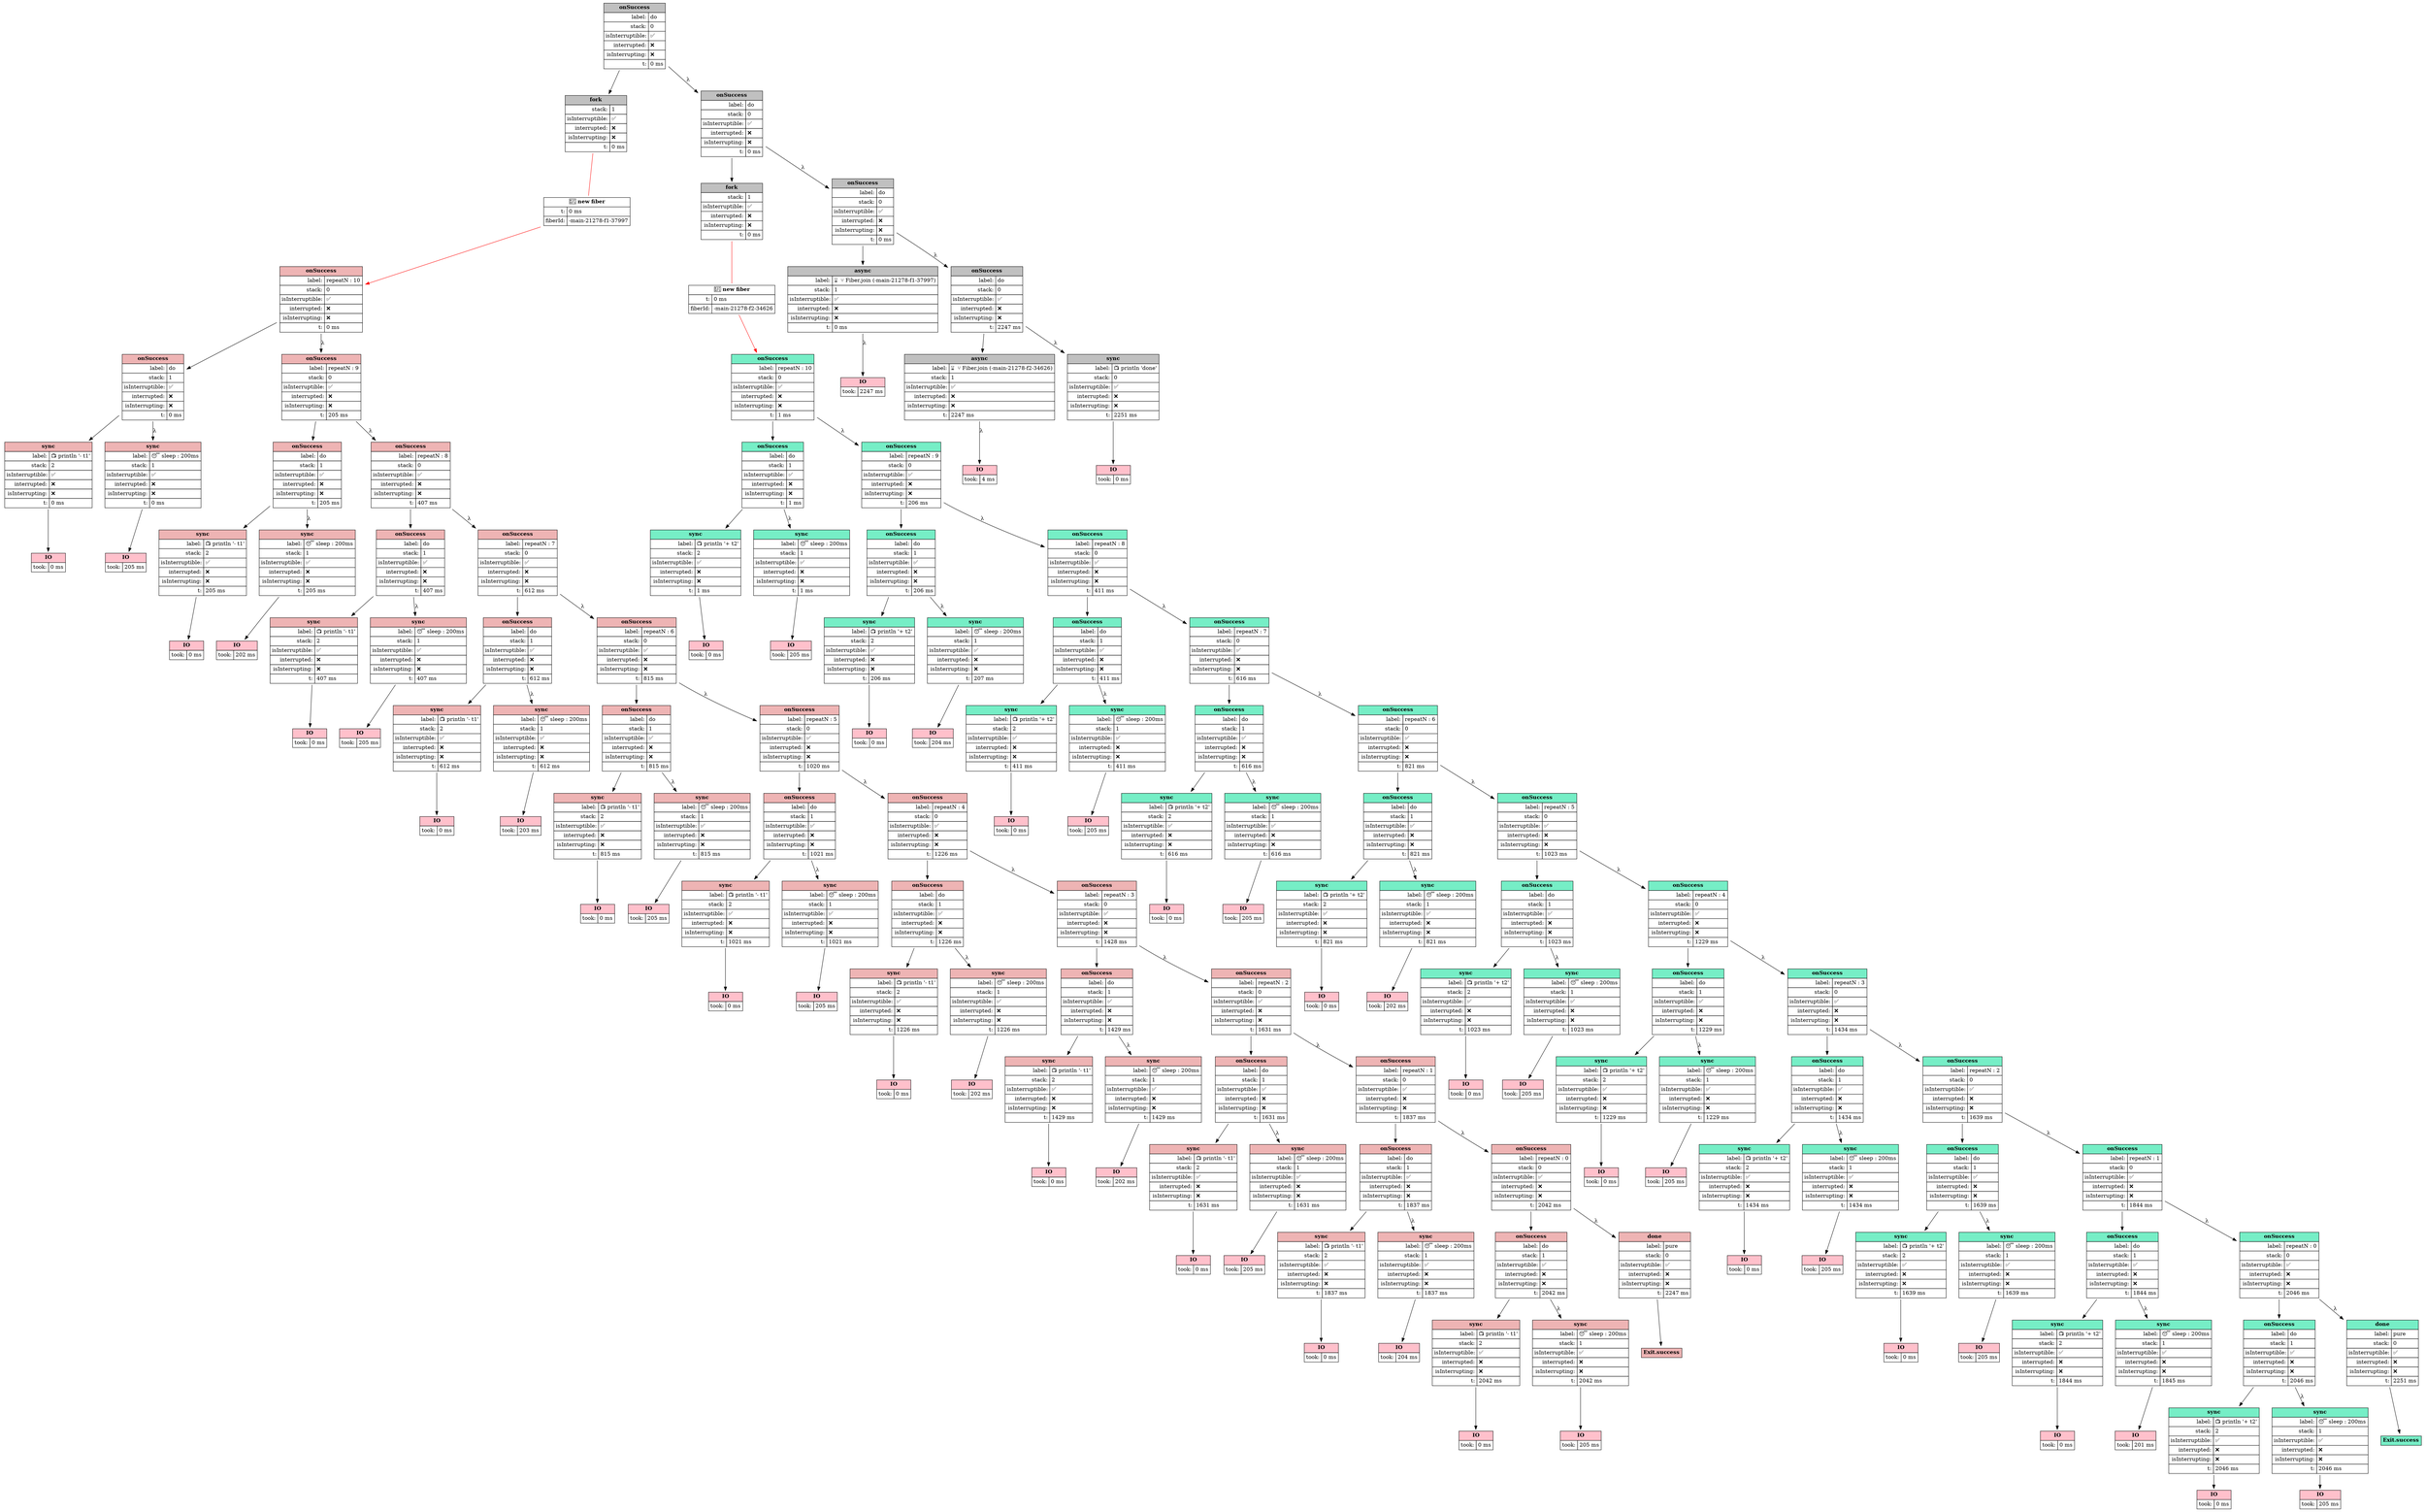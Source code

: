 digraph D {  node [shape=box]
"-main-21278-138269307133416" [shape=none, label=<<table CELLPADDING="4" BORDER="0" CELLBORDER="1" CELLSPACING="0"><tr><td BGCOLOR="gray" colspan='2'><b>onSuccess</b></td></tr><tr><td align='right'>label:</td><td align='left'>do</td></tr><tr><td align='right'>stack:</td><td align='left'>0</td></tr><tr><td align='right'>isInterruptible:</td><td align='left'>✅</td></tr><tr><td align='right'>interrupted:</td><td align='left'>❌</td></tr><tr><td align='right'>isInterrupting:</td><td align='left'>❌</td></tr><tr><td align='right'>t:</td><td align='left'>0 ms</td></tr></table>> ]
  "-main-21278-138269307133416" -> "-main-21278-138269307160625" 
"-main-21278-138269307160625" [shape=none, label=<<table CELLPADDING="4" BORDER="0" CELLBORDER="1" CELLSPACING="0"><tr><td BGCOLOR="gray" colspan='2'><b>fork</b></td></tr><tr><td align='right'>stack:</td><td align='left'>1</td></tr><tr><td align='right'>isInterruptible:</td><td align='left'>✅</td></tr><tr><td align='right'>interrupted:</td><td align='left'>❌</td></tr><tr><td align='right'>isInterrupting:</td><td align='left'>❌</td></tr><tr><td align='right'>t:</td><td align='left'>0 ms</td></tr></table>> ]
"-main-21278-138269307176458" [shape=none, label=<<table CELLPADDING="4" BORDER="0" CELLBORDER="1" CELLSPACING="0"><tr><td BGCOLOR="white" colspan='2'><b>🧵 new fiber</b></td></tr><tr><td align='right'>t:</td><td align='left'>0 ms</td></tr><tr><td align='right'>fiberId:</td><td align='left'>-main-21278-f1-37997</td></tr></table>> ]
  "-main-21278-138269307160625" -> "-main-21278-138269307176458" [color=red, arrowhead=none]
  "-main-21278-138269307176458" -> "-main-21278-138269307178083" [color=red]
  "-main-21278-138269307133416" -> "-main-21278-138269307267958" [label = "λ"]
"-main-21278-138269307267958" [shape=none, label=<<table CELLPADDING="4" BORDER="0" CELLBORDER="1" CELLSPACING="0"><tr><td BGCOLOR="gray" colspan='2'><b>onSuccess</b></td></tr><tr><td align='right'>label:</td><td align='left'>do</td></tr><tr><td align='right'>stack:</td><td align='left'>0</td></tr><tr><td align='right'>isInterruptible:</td><td align='left'>✅</td></tr><tr><td align='right'>interrupted:</td><td align='left'>❌</td></tr><tr><td align='right'>isInterrupting:</td><td align='left'>❌</td></tr><tr><td align='right'>t:</td><td align='left'>0 ms</td></tr></table>> ]
  "-main-21278-138269307267958" -> "-main-21278-138269307280958" 
"-main-21278-138269307280958" [shape=none, label=<<table CELLPADDING="4" BORDER="0" CELLBORDER="1" CELLSPACING="0"><tr><td BGCOLOR="gray" colspan='2'><b>fork</b></td></tr><tr><td align='right'>stack:</td><td align='left'>1</td></tr><tr><td align='right'>isInterruptible:</td><td align='left'>✅</td></tr><tr><td align='right'>interrupted:</td><td align='left'>❌</td></tr><tr><td align='right'>isInterrupting:</td><td align='left'>❌</td></tr><tr><td align='right'>t:</td><td align='left'>0 ms</td></tr></table>> ]
"-main-21278-138269307291000" [shape=none, label=<<table CELLPADDING="4" BORDER="0" CELLBORDER="1" CELLSPACING="0"><tr><td BGCOLOR="white" colspan='2'><b>🧵 new fiber</b></td></tr><tr><td align='right'>t:</td><td align='left'>0 ms</td></tr><tr><td align='right'>fiberId:</td><td align='left'>-main-21278-f2-34626</td></tr></table>> ]
  "-main-21278-138269307280958" -> "-main-21278-138269307291000" [color=red, arrowhead=none]
  "-main-21278-138269307291000" -> "-main-21278-138269307292208" [color=red]
  "-main-21278-138269307267958" -> "-main-21278-138269307337750" [label = "λ"]
"-main-21278-138269307337750" [shape=none, label=<<table CELLPADDING="4" BORDER="0" CELLBORDER="1" CELLSPACING="0"><tr><td BGCOLOR="gray" colspan='2'><b>onSuccess</b></td></tr><tr><td align='right'>label:</td><td align='left'>do</td></tr><tr><td align='right'>stack:</td><td align='left'>0</td></tr><tr><td align='right'>isInterruptible:</td><td align='left'>✅</td></tr><tr><td align='right'>interrupted:</td><td align='left'>❌</td></tr><tr><td align='right'>isInterrupting:</td><td align='left'>❌</td></tr><tr><td align='right'>t:</td><td align='left'>0 ms</td></tr></table>> ]
  "-main-21278-138269307337750" -> "-main-21278-138269307380750" 
"-main-21278-138269307380750" [shape=none, label=<<table CELLPADDING="4" BORDER="0" CELLBORDER="1" CELLSPACING="0"><tr><td BGCOLOR="gray" colspan='2'><b>async</b></td></tr><tr><td align='right'>label:</td><td align='left'>⌛ ⑂ Fiber.join (-main-21278-f1-37997)</td></tr><tr><td align='right'>stack:</td><td align='left'>1</td></tr><tr><td align='right'>isInterruptible:</td><td align='left'>✅</td></tr><tr><td align='right'>interrupted:</td><td align='left'>❌</td></tr><tr><td align='right'>isInterrupting:</td><td align='left'>❌</td></tr><tr><td align='right'>t:</td><td align='left'>0 ms</td></tr></table>> ]
"-main-21278-138269307178083" [shape=none, label=<<table CELLPADDING="4" BORDER="0" CELLBORDER="1" CELLSPACING="0"><tr><td BGCOLOR="rosybrown2" colspan='2'><b>onSuccess</b></td></tr><tr><td align='right'>label:</td><td align='left'>repeatN : 10</td></tr><tr><td align='right'>stack:</td><td align='left'>0</td></tr><tr><td align='right'>isInterruptible:</td><td align='left'>✅</td></tr><tr><td align='right'>interrupted:</td><td align='left'>❌</td></tr><tr><td align='right'>isInterrupting:</td><td align='left'>❌</td></tr><tr><td align='right'>t:</td><td align='left'>0 ms</td></tr></table>> ]
  "-main-21278-138269307178083" -> "-main-21278-f1-37997-138269307441791" 
"-main-21278-f1-37997-138269307441791" [shape=none, label=<<table CELLPADDING="4" BORDER="0" CELLBORDER="1" CELLSPACING="0"><tr><td BGCOLOR="rosybrown2" colspan='2'><b>onSuccess</b></td></tr><tr><td align='right'>label:</td><td align='left'>do</td></tr><tr><td align='right'>stack:</td><td align='left'>1</td></tr><tr><td align='right'>isInterruptible:</td><td align='left'>✅</td></tr><tr><td align='right'>interrupted:</td><td align='left'>❌</td></tr><tr><td align='right'>isInterrupting:</td><td align='left'>❌</td></tr><tr><td align='right'>t:</td><td align='left'>0 ms</td></tr></table>> ]
  "-main-21278-f1-37997-138269307441791" -> "-main-21278-f1-37997-138269307452291" 
"-main-21278-f1-37997-138269307452291" [shape=none, label=<<table CELLPADDING="4" BORDER="0" CELLBORDER="1" CELLSPACING="0"><tr><td BGCOLOR="rosybrown2" colspan='2'><b>sync</b></td></tr><tr><td align='right'>label:</td><td align='left'>📺 println '- t1'</td></tr><tr><td align='right'>stack:</td><td align='left'>2</td></tr><tr><td align='right'>isInterruptible:</td><td align='left'>✅</td></tr><tr><td align='right'>interrupted:</td><td align='left'>❌</td></tr><tr><td align='right'>isInterrupting:</td><td align='left'>❌</td></tr><tr><td align='right'>t:</td><td align='left'>0 ms</td></tr></table>> ]
"-main-21278-f1-37997-138269307467916" [shape=none, label=<<table CELLPADDING="4" BORDER="0" CELLBORDER="1" CELLSPACING="0"><tr><td BGCOLOR="pink" colspan='2'><b>IO</b></td></tr><tr><td align='right'>took:</td><td align='left'>0 ms</td></tr></table>> ]
  "-main-21278-f1-37997-138269307452291" -> "-main-21278-f1-37997-138269307467916" 
  "-main-21278-f1-37997-138269307441791" -> "-main-21278-f1-37997-138269307474625" [label = "λ"]
"-main-21278-f1-37997-138269307474625" [shape=none, label=<<table CELLPADDING="4" BORDER="0" CELLBORDER="1" CELLSPACING="0"><tr><td BGCOLOR="rosybrown2" colspan='2'><b>sync</b></td></tr><tr><td align='right'>label:</td><td align='left'>😴 sleep : 200ms</td></tr><tr><td align='right'>stack:</td><td align='left'>1</td></tr><tr><td align='right'>isInterruptible:</td><td align='left'>✅</td></tr><tr><td align='right'>interrupted:</td><td align='left'>❌</td></tr><tr><td align='right'>isInterrupting:</td><td align='left'>❌</td></tr><tr><td align='right'>t:</td><td align='left'>0 ms</td></tr></table>> ]
"-main-21278-138269307292208" [shape=none, label=<<table CELLPADDING="4" BORDER="0" CELLBORDER="1" CELLSPACING="0"><tr><td BGCOLOR="aquamarine2" colspan='2'><b>onSuccess</b></td></tr><tr><td align='right'>label:</td><td align='left'>repeatN : 10</td></tr><tr><td align='right'>stack:</td><td align='left'>0</td></tr><tr><td align='right'>isInterruptible:</td><td align='left'>✅</td></tr><tr><td align='right'>interrupted:</td><td align='left'>❌</td></tr><tr><td align='right'>isInterrupting:</td><td align='left'>❌</td></tr><tr><td align='right'>t:</td><td align='left'>1 ms</td></tr></table>> ]
  "-main-21278-138269307292208" -> "-main-21278-f2-34626-138269308745083" 
"-main-21278-f2-34626-138269308745083" [shape=none, label=<<table CELLPADDING="4" BORDER="0" CELLBORDER="1" CELLSPACING="0"><tr><td BGCOLOR="aquamarine2" colspan='2'><b>onSuccess</b></td></tr><tr><td align='right'>label:</td><td align='left'>do</td></tr><tr><td align='right'>stack:</td><td align='left'>1</td></tr><tr><td align='right'>isInterruptible:</td><td align='left'>✅</td></tr><tr><td align='right'>interrupted:</td><td align='left'>❌</td></tr><tr><td align='right'>isInterrupting:</td><td align='left'>❌</td></tr><tr><td align='right'>t:</td><td align='left'>1 ms</td></tr></table>> ]
  "-main-21278-f2-34626-138269308745083" -> "-main-21278-f2-34626-138269308768708" 
"-main-21278-f2-34626-138269308768708" [shape=none, label=<<table CELLPADDING="4" BORDER="0" CELLBORDER="1" CELLSPACING="0"><tr><td BGCOLOR="aquamarine2" colspan='2'><b>sync</b></td></tr><tr><td align='right'>label:</td><td align='left'>📺 println '+ t2'</td></tr><tr><td align='right'>stack:</td><td align='left'>2</td></tr><tr><td align='right'>isInterruptible:</td><td align='left'>✅</td></tr><tr><td align='right'>interrupted:</td><td align='left'>❌</td></tr><tr><td align='right'>isInterrupting:</td><td align='left'>❌</td></tr><tr><td align='right'>t:</td><td align='left'>1 ms</td></tr></table>> ]
"-main-21278-f2-34626-138269308785250" [shape=none, label=<<table CELLPADDING="4" BORDER="0" CELLBORDER="1" CELLSPACING="0"><tr><td BGCOLOR="pink" colspan='2'><b>IO</b></td></tr><tr><td align='right'>took:</td><td align='left'>0 ms</td></tr></table>> ]
  "-main-21278-f2-34626-138269308768708" -> "-main-21278-f2-34626-138269308785250" 
  "-main-21278-f2-34626-138269308745083" -> "-main-21278-f2-34626-138269308794291" [label = "λ"]
"-main-21278-f2-34626-138269308794291" [shape=none, label=<<table CELLPADDING="4" BORDER="0" CELLBORDER="1" CELLSPACING="0"><tr><td BGCOLOR="aquamarine2" colspan='2'><b>sync</b></td></tr><tr><td align='right'>label:</td><td align='left'>😴 sleep : 200ms</td></tr><tr><td align='right'>stack:</td><td align='left'>1</td></tr><tr><td align='right'>isInterruptible:</td><td align='left'>✅</td></tr><tr><td align='right'>interrupted:</td><td align='left'>❌</td></tr><tr><td align='right'>isInterrupting:</td><td align='left'>❌</td></tr><tr><td align='right'>t:</td><td align='left'>1 ms</td></tr></table>> ]
"-main-21278-f1-37997-138269512551666" [shape=none, label=<<table CELLPADDING="4" BORDER="0" CELLBORDER="1" CELLSPACING="0"><tr><td BGCOLOR="pink" colspan='2'><b>IO</b></td></tr><tr><td align='right'>took:</td><td align='left'>205 ms</td></tr></table>> ]
  "-main-21278-f1-37997-138269307474625" -> "-main-21278-f1-37997-138269512551666" 
  "-main-21278-138269307178083" -> "-main-21278-f1-37997-138269512647083" [label = "λ"]
"-main-21278-f1-37997-138269512647083" [shape=none, label=<<table CELLPADDING="4" BORDER="0" CELLBORDER="1" CELLSPACING="0"><tr><td BGCOLOR="rosybrown2" colspan='2'><b>onSuccess</b></td></tr><tr><td align='right'>label:</td><td align='left'>repeatN : 9</td></tr><tr><td align='right'>stack:</td><td align='left'>0</td></tr><tr><td align='right'>isInterruptible:</td><td align='left'>✅</td></tr><tr><td align='right'>interrupted:</td><td align='left'>❌</td></tr><tr><td align='right'>isInterrupting:</td><td align='left'>❌</td></tr><tr><td align='right'>t:</td><td align='left'>205 ms</td></tr></table>> ]
  "-main-21278-f1-37997-138269512647083" -> "-main-21278-f1-37997-138269512715208" 
"-main-21278-f1-37997-138269512715208" [shape=none, label=<<table CELLPADDING="4" BORDER="0" CELLBORDER="1" CELLSPACING="0"><tr><td BGCOLOR="rosybrown2" colspan='2'><b>onSuccess</b></td></tr><tr><td align='right'>label:</td><td align='left'>do</td></tr><tr><td align='right'>stack:</td><td align='left'>1</td></tr><tr><td align='right'>isInterruptible:</td><td align='left'>✅</td></tr><tr><td align='right'>interrupted:</td><td align='left'>❌</td></tr><tr><td align='right'>isInterrupting:</td><td align='left'>❌</td></tr><tr><td align='right'>t:</td><td align='left'>205 ms</td></tr></table>> ]
  "-main-21278-f1-37997-138269512715208" -> "-main-21278-f1-37997-138269512868916" 
"-main-21278-f1-37997-138269512868916" [shape=none, label=<<table CELLPADDING="4" BORDER="0" CELLBORDER="1" CELLSPACING="0"><tr><td BGCOLOR="rosybrown2" colspan='2'><b>sync</b></td></tr><tr><td align='right'>label:</td><td align='left'>📺 println '- t1'</td></tr><tr><td align='right'>stack:</td><td align='left'>2</td></tr><tr><td align='right'>isInterruptible:</td><td align='left'>✅</td></tr><tr><td align='right'>interrupted:</td><td align='left'>❌</td></tr><tr><td align='right'>isInterrupting:</td><td align='left'>❌</td></tr><tr><td align='right'>t:</td><td align='left'>205 ms</td></tr></table>> ]
"-main-21278-f1-37997-138269512899333" [shape=none, label=<<table CELLPADDING="4" BORDER="0" CELLBORDER="1" CELLSPACING="0"><tr><td BGCOLOR="pink" colspan='2'><b>IO</b></td></tr><tr><td align='right'>took:</td><td align='left'>0 ms</td></tr></table>> ]
  "-main-21278-f1-37997-138269512868916" -> "-main-21278-f1-37997-138269512899333" 
  "-main-21278-f1-37997-138269512715208" -> "-main-21278-f1-37997-138269512911750" [label = "λ"]
"-main-21278-f1-37997-138269512911750" [shape=none, label=<<table CELLPADDING="4" BORDER="0" CELLBORDER="1" CELLSPACING="0"><tr><td BGCOLOR="rosybrown2" colspan='2'><b>sync</b></td></tr><tr><td align='right'>label:</td><td align='left'>😴 sleep : 200ms</td></tr><tr><td align='right'>stack:</td><td align='left'>1</td></tr><tr><td align='right'>isInterruptible:</td><td align='left'>✅</td></tr><tr><td align='right'>interrupted:</td><td align='left'>❌</td></tr><tr><td align='right'>isInterrupting:</td><td align='left'>❌</td></tr><tr><td align='right'>t:</td><td align='left'>205 ms</td></tr></table>> ]
"-main-21278-f2-34626-138269513861791" [shape=none, label=<<table CELLPADDING="4" BORDER="0" CELLBORDER="1" CELLSPACING="0"><tr><td BGCOLOR="pink" colspan='2'><b>IO</b></td></tr><tr><td align='right'>took:</td><td align='left'>205 ms</td></tr></table>> ]
  "-main-21278-f2-34626-138269308794291" -> "-main-21278-f2-34626-138269513861791" 
  "-main-21278-138269307292208" -> "-main-21278-f2-34626-138269513896583" [label = "λ"]
"-main-21278-f2-34626-138269513896583" [shape=none, label=<<table CELLPADDING="4" BORDER="0" CELLBORDER="1" CELLSPACING="0"><tr><td BGCOLOR="aquamarine2" colspan='2'><b>onSuccess</b></td></tr><tr><td align='right'>label:</td><td align='left'>repeatN : 9</td></tr><tr><td align='right'>stack:</td><td align='left'>0</td></tr><tr><td align='right'>isInterruptible:</td><td align='left'>✅</td></tr><tr><td align='right'>interrupted:</td><td align='left'>❌</td></tr><tr><td align='right'>isInterrupting:</td><td align='left'>❌</td></tr><tr><td align='right'>t:</td><td align='left'>206 ms</td></tr></table>> ]
  "-main-21278-f2-34626-138269513896583" -> "-main-21278-f2-34626-138269513932000" 
"-main-21278-f2-34626-138269513932000" [shape=none, label=<<table CELLPADDING="4" BORDER="0" CELLBORDER="1" CELLSPACING="0"><tr><td BGCOLOR="aquamarine2" colspan='2'><b>onSuccess</b></td></tr><tr><td align='right'>label:</td><td align='left'>do</td></tr><tr><td align='right'>stack:</td><td align='left'>1</td></tr><tr><td align='right'>isInterruptible:</td><td align='left'>✅</td></tr><tr><td align='right'>interrupted:</td><td align='left'>❌</td></tr><tr><td align='right'>isInterrupting:</td><td align='left'>❌</td></tr><tr><td align='right'>t:</td><td align='left'>206 ms</td></tr></table>> ]
  "-main-21278-f2-34626-138269513932000" -> "-main-21278-f2-34626-138269513955833" 
"-main-21278-f2-34626-138269513955833" [shape=none, label=<<table CELLPADDING="4" BORDER="0" CELLBORDER="1" CELLSPACING="0"><tr><td BGCOLOR="aquamarine2" colspan='2'><b>sync</b></td></tr><tr><td align='right'>label:</td><td align='left'>📺 println '+ t2'</td></tr><tr><td align='right'>stack:</td><td align='left'>2</td></tr><tr><td align='right'>isInterruptible:</td><td align='left'>✅</td></tr><tr><td align='right'>interrupted:</td><td align='left'>❌</td></tr><tr><td align='right'>isInterrupting:</td><td align='left'>❌</td></tr><tr><td align='right'>t:</td><td align='left'>206 ms</td></tr></table>> ]
"-main-21278-f2-34626-138269514034208" [shape=none, label=<<table CELLPADDING="4" BORDER="0" CELLBORDER="1" CELLSPACING="0"><tr><td BGCOLOR="pink" colspan='2'><b>IO</b></td></tr><tr><td align='right'>took:</td><td align='left'>0 ms</td></tr></table>> ]
  "-main-21278-f2-34626-138269513955833" -> "-main-21278-f2-34626-138269514034208" 
  "-main-21278-f2-34626-138269513932000" -> "-main-21278-f2-34626-138269514047000" [label = "λ"]
"-main-21278-f2-34626-138269514047000" [shape=none, label=<<table CELLPADDING="4" BORDER="0" CELLBORDER="1" CELLSPACING="0"><tr><td BGCOLOR="aquamarine2" colspan='2'><b>sync</b></td></tr><tr><td align='right'>label:</td><td align='left'>😴 sleep : 200ms</td></tr><tr><td align='right'>stack:</td><td align='left'>1</td></tr><tr><td align='right'>isInterruptible:</td><td align='left'>✅</td></tr><tr><td align='right'>interrupted:</td><td align='left'>❌</td></tr><tr><td align='right'>isInterrupting:</td><td align='left'>❌</td></tr><tr><td align='right'>t:</td><td align='left'>207 ms</td></tr></table>> ]
"-main-21278-f1-37997-138269714408333" [shape=none, label=<<table CELLPADDING="4" BORDER="0" CELLBORDER="1" CELLSPACING="0"><tr><td BGCOLOR="pink" colspan='2'><b>IO</b></td></tr><tr><td align='right'>took:</td><td align='left'>202 ms</td></tr></table>> ]
  "-main-21278-f1-37997-138269512911750" -> "-main-21278-f1-37997-138269714408333" 
  "-main-21278-f1-37997-138269512647083" -> "-main-21278-f1-37997-138269714446375" [label = "λ"]
"-main-21278-f1-37997-138269714446375" [shape=none, label=<<table CELLPADDING="4" BORDER="0" CELLBORDER="1" CELLSPACING="0"><tr><td BGCOLOR="rosybrown2" colspan='2'><b>onSuccess</b></td></tr><tr><td align='right'>label:</td><td align='left'>repeatN : 8</td></tr><tr><td align='right'>stack:</td><td align='left'>0</td></tr><tr><td align='right'>isInterruptible:</td><td align='left'>✅</td></tr><tr><td align='right'>interrupted:</td><td align='left'>❌</td></tr><tr><td align='right'>isInterrupting:</td><td align='left'>❌</td></tr><tr><td align='right'>t:</td><td align='left'>407 ms</td></tr></table>> ]
  "-main-21278-f1-37997-138269714446375" -> "-main-21278-f1-37997-138269714475625" 
"-main-21278-f1-37997-138269714475625" [shape=none, label=<<table CELLPADDING="4" BORDER="0" CELLBORDER="1" CELLSPACING="0"><tr><td BGCOLOR="rosybrown2" colspan='2'><b>onSuccess</b></td></tr><tr><td align='right'>label:</td><td align='left'>do</td></tr><tr><td align='right'>stack:</td><td align='left'>1</td></tr><tr><td align='right'>isInterruptible:</td><td align='left'>✅</td></tr><tr><td align='right'>interrupted:</td><td align='left'>❌</td></tr><tr><td align='right'>isInterrupting:</td><td align='left'>❌</td></tr><tr><td align='right'>t:</td><td align='left'>407 ms</td></tr></table>> ]
  "-main-21278-f1-37997-138269714475625" -> "-main-21278-f1-37997-138269714487875" 
"-main-21278-f1-37997-138269714487875" [shape=none, label=<<table CELLPADDING="4" BORDER="0" CELLBORDER="1" CELLSPACING="0"><tr><td BGCOLOR="rosybrown2" colspan='2'><b>sync</b></td></tr><tr><td align='right'>label:</td><td align='left'>📺 println '- t1'</td></tr><tr><td align='right'>stack:</td><td align='left'>2</td></tr><tr><td align='right'>isInterruptible:</td><td align='left'>✅</td></tr><tr><td align='right'>interrupted:</td><td align='left'>❌</td></tr><tr><td align='right'>isInterrupting:</td><td align='left'>❌</td></tr><tr><td align='right'>t:</td><td align='left'>407 ms</td></tr></table>> ]
"-main-21278-f1-37997-138269714499291" [shape=none, label=<<table CELLPADDING="4" BORDER="0" CELLBORDER="1" CELLSPACING="0"><tr><td BGCOLOR="pink" colspan='2'><b>IO</b></td></tr><tr><td align='right'>took:</td><td align='left'>0 ms</td></tr></table>> ]
  "-main-21278-f1-37997-138269714487875" -> "-main-21278-f1-37997-138269714499291" 
  "-main-21278-f1-37997-138269714475625" -> "-main-21278-f1-37997-138269714582666" [label = "λ"]
"-main-21278-f1-37997-138269714582666" [shape=none, label=<<table CELLPADDING="4" BORDER="0" CELLBORDER="1" CELLSPACING="0"><tr><td BGCOLOR="rosybrown2" colspan='2'><b>sync</b></td></tr><tr><td align='right'>label:</td><td align='left'>😴 sleep : 200ms</td></tr><tr><td align='right'>stack:</td><td align='left'>1</td></tr><tr><td align='right'>isInterruptible:</td><td align='left'>✅</td></tr><tr><td align='right'>interrupted:</td><td align='left'>❌</td></tr><tr><td align='right'>isInterrupting:</td><td align='left'>❌</td></tr><tr><td align='right'>t:</td><td align='left'>407 ms</td></tr></table>> ]
"-main-21278-f2-34626-138269718013875" [shape=none, label=<<table CELLPADDING="4" BORDER="0" CELLBORDER="1" CELLSPACING="0"><tr><td BGCOLOR="pink" colspan='2'><b>IO</b></td></tr><tr><td align='right'>took:</td><td align='left'>204 ms</td></tr></table>> ]
  "-main-21278-f2-34626-138269514047000" -> "-main-21278-f2-34626-138269718013875" 
  "-main-21278-f2-34626-138269513896583" -> "-main-21278-f2-34626-138269718032958" [label = "λ"]
"-main-21278-f2-34626-138269718032958" [shape=none, label=<<table CELLPADDING="4" BORDER="0" CELLBORDER="1" CELLSPACING="0"><tr><td BGCOLOR="aquamarine2" colspan='2'><b>onSuccess</b></td></tr><tr><td align='right'>label:</td><td align='left'>repeatN : 8</td></tr><tr><td align='right'>stack:</td><td align='left'>0</td></tr><tr><td align='right'>isInterruptible:</td><td align='left'>✅</td></tr><tr><td align='right'>interrupted:</td><td align='left'>❌</td></tr><tr><td align='right'>isInterrupting:</td><td align='left'>❌</td></tr><tr><td align='right'>t:</td><td align='left'>411 ms</td></tr></table>> ]
  "-main-21278-f2-34626-138269718032958" -> "-main-21278-f2-34626-138269718051208" 
"-main-21278-f2-34626-138269718051208" [shape=none, label=<<table CELLPADDING="4" BORDER="0" CELLBORDER="1" CELLSPACING="0"><tr><td BGCOLOR="aquamarine2" colspan='2'><b>onSuccess</b></td></tr><tr><td align='right'>label:</td><td align='left'>do</td></tr><tr><td align='right'>stack:</td><td align='left'>1</td></tr><tr><td align='right'>isInterruptible:</td><td align='left'>✅</td></tr><tr><td align='right'>interrupted:</td><td align='left'>❌</td></tr><tr><td align='right'>isInterrupting:</td><td align='left'>❌</td></tr><tr><td align='right'>t:</td><td align='left'>411 ms</td></tr></table>> ]
  "-main-21278-f2-34626-138269718051208" -> "-main-21278-f2-34626-138269718063375" 
"-main-21278-f2-34626-138269718063375" [shape=none, label=<<table CELLPADDING="4" BORDER="0" CELLBORDER="1" CELLSPACING="0"><tr><td BGCOLOR="aquamarine2" colspan='2'><b>sync</b></td></tr><tr><td align='right'>label:</td><td align='left'>📺 println '+ t2'</td></tr><tr><td align='right'>stack:</td><td align='left'>2</td></tr><tr><td align='right'>isInterruptible:</td><td align='left'>✅</td></tr><tr><td align='right'>interrupted:</td><td align='left'>❌</td></tr><tr><td align='right'>isInterrupting:</td><td align='left'>❌</td></tr><tr><td align='right'>t:</td><td align='left'>411 ms</td></tr></table>> ]
"-main-21278-f2-34626-138269718073916" [shape=none, label=<<table CELLPADDING="4" BORDER="0" CELLBORDER="1" CELLSPACING="0"><tr><td BGCOLOR="pink" colspan='2'><b>IO</b></td></tr><tr><td align='right'>took:</td><td align='left'>0 ms</td></tr></table>> ]
  "-main-21278-f2-34626-138269718063375" -> "-main-21278-f2-34626-138269718073916" 
  "-main-21278-f2-34626-138269718051208" -> "-main-21278-f2-34626-138269718079083" [label = "λ"]
"-main-21278-f2-34626-138269718079083" [shape=none, label=<<table CELLPADDING="4" BORDER="0" CELLBORDER="1" CELLSPACING="0"><tr><td BGCOLOR="aquamarine2" colspan='2'><b>sync</b></td></tr><tr><td align='right'>label:</td><td align='left'>😴 sleep : 200ms</td></tr><tr><td align='right'>stack:</td><td align='left'>1</td></tr><tr><td align='right'>isInterruptible:</td><td align='left'>✅</td></tr><tr><td align='right'>interrupted:</td><td align='left'>❌</td></tr><tr><td align='right'>isInterrupting:</td><td align='left'>❌</td></tr><tr><td align='right'>t:</td><td align='left'>411 ms</td></tr></table>> ]
"-main-21278-f1-37997-138269919648666" [shape=none, label=<<table CELLPADDING="4" BORDER="0" CELLBORDER="1" CELLSPACING="0"><tr><td BGCOLOR="pink" colspan='2'><b>IO</b></td></tr><tr><td align='right'>took:</td><td align='left'>205 ms</td></tr></table>> ]
  "-main-21278-f1-37997-138269714582666" -> "-main-21278-f1-37997-138269919648666" 
  "-main-21278-f1-37997-138269714446375" -> "-main-21278-f1-37997-138269919735833" [label = "λ"]
"-main-21278-f1-37997-138269919735833" [shape=none, label=<<table CELLPADDING="4" BORDER="0" CELLBORDER="1" CELLSPACING="0"><tr><td BGCOLOR="rosybrown2" colspan='2'><b>onSuccess</b></td></tr><tr><td align='right'>label:</td><td align='left'>repeatN : 7</td></tr><tr><td align='right'>stack:</td><td align='left'>0</td></tr><tr><td align='right'>isInterruptible:</td><td align='left'>✅</td></tr><tr><td align='right'>interrupted:</td><td align='left'>❌</td></tr><tr><td align='right'>isInterrupting:</td><td align='left'>❌</td></tr><tr><td align='right'>t:</td><td align='left'>612 ms</td></tr></table>> ]
  "-main-21278-f1-37997-138269919735833" -> "-main-21278-f1-37997-138269919893625" 
"-main-21278-f1-37997-138269919893625" [shape=none, label=<<table CELLPADDING="4" BORDER="0" CELLBORDER="1" CELLSPACING="0"><tr><td BGCOLOR="rosybrown2" colspan='2'><b>onSuccess</b></td></tr><tr><td align='right'>label:</td><td align='left'>do</td></tr><tr><td align='right'>stack:</td><td align='left'>1</td></tr><tr><td align='right'>isInterruptible:</td><td align='left'>✅</td></tr><tr><td align='right'>interrupted:</td><td align='left'>❌</td></tr><tr><td align='right'>isInterrupting:</td><td align='left'>❌</td></tr><tr><td align='right'>t:</td><td align='left'>612 ms</td></tr></table>> ]
  "-main-21278-f1-37997-138269919893625" -> "-main-21278-f1-37997-138269919930458" 
"-main-21278-f1-37997-138269919930458" [shape=none, label=<<table CELLPADDING="4" BORDER="0" CELLBORDER="1" CELLSPACING="0"><tr><td BGCOLOR="rosybrown2" colspan='2'><b>sync</b></td></tr><tr><td align='right'>label:</td><td align='left'>📺 println '- t1'</td></tr><tr><td align='right'>stack:</td><td align='left'>2</td></tr><tr><td align='right'>isInterruptible:</td><td align='left'>✅</td></tr><tr><td align='right'>interrupted:</td><td align='left'>❌</td></tr><tr><td align='right'>isInterrupting:</td><td align='left'>❌</td></tr><tr><td align='right'>t:</td><td align='left'>612 ms</td></tr></table>> ]
"-main-21278-f1-37997-138269919961291" [shape=none, label=<<table CELLPADDING="4" BORDER="0" CELLBORDER="1" CELLSPACING="0"><tr><td BGCOLOR="pink" colspan='2'><b>IO</b></td></tr><tr><td align='right'>took:</td><td align='left'>0 ms</td></tr></table>> ]
  "-main-21278-f1-37997-138269919930458" -> "-main-21278-f1-37997-138269919961291" 
  "-main-21278-f1-37997-138269919893625" -> "-main-21278-f1-37997-138269919976916" [label = "λ"]
"-main-21278-f1-37997-138269919976916" [shape=none, label=<<table CELLPADDING="4" BORDER="0" CELLBORDER="1" CELLSPACING="0"><tr><td BGCOLOR="rosybrown2" colspan='2'><b>sync</b></td></tr><tr><td align='right'>label:</td><td align='left'>😴 sleep : 200ms</td></tr><tr><td align='right'>stack:</td><td align='left'>1</td></tr><tr><td align='right'>isInterruptible:</td><td align='left'>✅</td></tr><tr><td align='right'>interrupted:</td><td align='left'>❌</td></tr><tr><td align='right'>isInterrupting:</td><td align='left'>❌</td></tr><tr><td align='right'>t:</td><td align='left'>612 ms</td></tr></table>> ]
"-main-21278-f2-34626-138269923161625" [shape=none, label=<<table CELLPADDING="4" BORDER="0" CELLBORDER="1" CELLSPACING="0"><tr><td BGCOLOR="pink" colspan='2'><b>IO</b></td></tr><tr><td align='right'>took:</td><td align='left'>205 ms</td></tr></table>> ]
  "-main-21278-f2-34626-138269718079083" -> "-main-21278-f2-34626-138269923161625" 
  "-main-21278-f2-34626-138269718032958" -> "-main-21278-f2-34626-138269923195583" [label = "λ"]
"-main-21278-f2-34626-138269923195583" [shape=none, label=<<table CELLPADDING="4" BORDER="0" CELLBORDER="1" CELLSPACING="0"><tr><td BGCOLOR="aquamarine2" colspan='2'><b>onSuccess</b></td></tr><tr><td align='right'>label:</td><td align='left'>repeatN : 7</td></tr><tr><td align='right'>stack:</td><td align='left'>0</td></tr><tr><td align='right'>isInterruptible:</td><td align='left'>✅</td></tr><tr><td align='right'>interrupted:</td><td align='left'>❌</td></tr><tr><td align='right'>isInterrupting:</td><td align='left'>❌</td></tr><tr><td align='right'>t:</td><td align='left'>616 ms</td></tr></table>> ]
  "-main-21278-f2-34626-138269923195583" -> "-main-21278-f2-34626-138269923314208" 
"-main-21278-f2-34626-138269923314208" [shape=none, label=<<table CELLPADDING="4" BORDER="0" CELLBORDER="1" CELLSPACING="0"><tr><td BGCOLOR="aquamarine2" colspan='2'><b>onSuccess</b></td></tr><tr><td align='right'>label:</td><td align='left'>do</td></tr><tr><td align='right'>stack:</td><td align='left'>1</td></tr><tr><td align='right'>isInterruptible:</td><td align='left'>✅</td></tr><tr><td align='right'>interrupted:</td><td align='left'>❌</td></tr><tr><td align='right'>isInterrupting:</td><td align='left'>❌</td></tr><tr><td align='right'>t:</td><td align='left'>616 ms</td></tr></table>> ]
  "-main-21278-f2-34626-138269923314208" -> "-main-21278-f2-34626-138269923339041" 
"-main-21278-f2-34626-138269923339041" [shape=none, label=<<table CELLPADDING="4" BORDER="0" CELLBORDER="1" CELLSPACING="0"><tr><td BGCOLOR="aquamarine2" colspan='2'><b>sync</b></td></tr><tr><td align='right'>label:</td><td align='left'>📺 println '+ t2'</td></tr><tr><td align='right'>stack:</td><td align='left'>2</td></tr><tr><td align='right'>isInterruptible:</td><td align='left'>✅</td></tr><tr><td align='right'>interrupted:</td><td align='left'>❌</td></tr><tr><td align='right'>isInterrupting:</td><td align='left'>❌</td></tr><tr><td align='right'>t:</td><td align='left'>616 ms</td></tr></table>> ]
"-main-21278-f2-34626-138269923363208" [shape=none, label=<<table CELLPADDING="4" BORDER="0" CELLBORDER="1" CELLSPACING="0"><tr><td BGCOLOR="pink" colspan='2'><b>IO</b></td></tr><tr><td align='right'>took:</td><td align='left'>0 ms</td></tr></table>> ]
  "-main-21278-f2-34626-138269923339041" -> "-main-21278-f2-34626-138269923363208" 
  "-main-21278-f2-34626-138269923314208" -> "-main-21278-f2-34626-138269923374416" [label = "λ"]
"-main-21278-f2-34626-138269923374416" [shape=none, label=<<table CELLPADDING="4" BORDER="0" CELLBORDER="1" CELLSPACING="0"><tr><td BGCOLOR="aquamarine2" colspan='2'><b>sync</b></td></tr><tr><td align='right'>label:</td><td align='left'>😴 sleep : 200ms</td></tr><tr><td align='right'>stack:</td><td align='left'>1</td></tr><tr><td align='right'>isInterruptible:</td><td align='left'>✅</td></tr><tr><td align='right'>interrupted:</td><td align='left'>❌</td></tr><tr><td align='right'>isInterrupting:</td><td align='left'>❌</td></tr><tr><td align='right'>t:</td><td align='left'>616 ms</td></tr></table>> ]
"-main-21278-f1-37997-138270122362375" [shape=none, label=<<table CELLPADDING="4" BORDER="0" CELLBORDER="1" CELLSPACING="0"><tr><td BGCOLOR="pink" colspan='2'><b>IO</b></td></tr><tr><td align='right'>took:</td><td align='left'>203 ms</td></tr></table>> ]
  "-main-21278-f1-37997-138269919976916" -> "-main-21278-f1-37997-138270122362375" 
  "-main-21278-f1-37997-138269919735833" -> "-main-21278-f1-37997-138270122466750" [label = "λ"]
"-main-21278-f1-37997-138270122466750" [shape=none, label=<<table CELLPADDING="4" BORDER="0" CELLBORDER="1" CELLSPACING="0"><tr><td BGCOLOR="rosybrown2" colspan='2'><b>onSuccess</b></td></tr><tr><td align='right'>label:</td><td align='left'>repeatN : 6</td></tr><tr><td align='right'>stack:</td><td align='left'>0</td></tr><tr><td align='right'>isInterruptible:</td><td align='left'>✅</td></tr><tr><td align='right'>interrupted:</td><td align='left'>❌</td></tr><tr><td align='right'>isInterrupting:</td><td align='left'>❌</td></tr><tr><td align='right'>t:</td><td align='left'>815 ms</td></tr></table>> ]
  "-main-21278-f1-37997-138270122466750" -> "-main-21278-f1-37997-138270122682666" 
"-main-21278-f1-37997-138270122682666" [shape=none, label=<<table CELLPADDING="4" BORDER="0" CELLBORDER="1" CELLSPACING="0"><tr><td BGCOLOR="rosybrown2" colspan='2'><b>onSuccess</b></td></tr><tr><td align='right'>label:</td><td align='left'>do</td></tr><tr><td align='right'>stack:</td><td align='left'>1</td></tr><tr><td align='right'>isInterruptible:</td><td align='left'>✅</td></tr><tr><td align='right'>interrupted:</td><td align='left'>❌</td></tr><tr><td align='right'>isInterrupting:</td><td align='left'>❌</td></tr><tr><td align='right'>t:</td><td align='left'>815 ms</td></tr></table>> ]
  "-main-21278-f1-37997-138270122682666" -> "-main-21278-f1-37997-138270122715583" 
"-main-21278-f1-37997-138270122715583" [shape=none, label=<<table CELLPADDING="4" BORDER="0" CELLBORDER="1" CELLSPACING="0"><tr><td BGCOLOR="rosybrown2" colspan='2'><b>sync</b></td></tr><tr><td align='right'>label:</td><td align='left'>📺 println '- t1'</td></tr><tr><td align='right'>stack:</td><td align='left'>2</td></tr><tr><td align='right'>isInterruptible:</td><td align='left'>✅</td></tr><tr><td align='right'>interrupted:</td><td align='left'>❌</td></tr><tr><td align='right'>isInterrupting:</td><td align='left'>❌</td></tr><tr><td align='right'>t:</td><td align='left'>815 ms</td></tr></table>> ]
"-main-21278-f1-37997-138270122744083" [shape=none, label=<<table CELLPADDING="4" BORDER="0" CELLBORDER="1" CELLSPACING="0"><tr><td BGCOLOR="pink" colspan='2'><b>IO</b></td></tr><tr><td align='right'>took:</td><td align='left'>0 ms</td></tr></table>> ]
  "-main-21278-f1-37997-138270122715583" -> "-main-21278-f1-37997-138270122744083" 
  "-main-21278-f1-37997-138270122682666" -> "-main-21278-f1-37997-138270122756583" [label = "λ"]
"-main-21278-f1-37997-138270122756583" [shape=none, label=<<table CELLPADDING="4" BORDER="0" CELLBORDER="1" CELLSPACING="0"><tr><td BGCOLOR="rosybrown2" colspan='2'><b>sync</b></td></tr><tr><td align='right'>label:</td><td align='left'>😴 sleep : 200ms</td></tr><tr><td align='right'>stack:</td><td align='left'>1</td></tr><tr><td align='right'>isInterruptible:</td><td align='left'>✅</td></tr><tr><td align='right'>interrupted:</td><td align='left'>❌</td></tr><tr><td align='right'>isInterrupting:</td><td align='left'>❌</td></tr><tr><td align='right'>t:</td><td align='left'>815 ms</td></tr></table>> ]
"-main-21278-f2-34626-138270128438333" [shape=none, label=<<table CELLPADDING="4" BORDER="0" CELLBORDER="1" CELLSPACING="0"><tr><td BGCOLOR="pink" colspan='2'><b>IO</b></td></tr><tr><td align='right'>took:</td><td align='left'>205 ms</td></tr></table>> ]
  "-main-21278-f2-34626-138269923374416" -> "-main-21278-f2-34626-138270128438333" 
  "-main-21278-f2-34626-138269923195583" -> "-main-21278-f2-34626-138270128472625" [label = "λ"]
"-main-21278-f2-34626-138270128472625" [shape=none, label=<<table CELLPADDING="4" BORDER="0" CELLBORDER="1" CELLSPACING="0"><tr><td BGCOLOR="aquamarine2" colspan='2'><b>onSuccess</b></td></tr><tr><td align='right'>label:</td><td align='left'>repeatN : 6</td></tr><tr><td align='right'>stack:</td><td align='left'>0</td></tr><tr><td align='right'>isInterruptible:</td><td align='left'>✅</td></tr><tr><td align='right'>interrupted:</td><td align='left'>❌</td></tr><tr><td align='right'>isInterrupting:</td><td align='left'>❌</td></tr><tr><td align='right'>t:</td><td align='left'>821 ms</td></tr></table>> ]
  "-main-21278-f2-34626-138270128472625" -> "-main-21278-f2-34626-138270128503916" 
"-main-21278-f2-34626-138270128503916" [shape=none, label=<<table CELLPADDING="4" BORDER="0" CELLBORDER="1" CELLSPACING="0"><tr><td BGCOLOR="aquamarine2" colspan='2'><b>onSuccess</b></td></tr><tr><td align='right'>label:</td><td align='left'>do</td></tr><tr><td align='right'>stack:</td><td align='left'>1</td></tr><tr><td align='right'>isInterruptible:</td><td align='left'>✅</td></tr><tr><td align='right'>interrupted:</td><td align='left'>❌</td></tr><tr><td align='right'>isInterrupting:</td><td align='left'>❌</td></tr><tr><td align='right'>t:</td><td align='left'>821 ms</td></tr></table>> ]
  "-main-21278-f2-34626-138270128503916" -> "-main-21278-f2-34626-138270128621291" 
"-main-21278-f2-34626-138270128621291" [shape=none, label=<<table CELLPADDING="4" BORDER="0" CELLBORDER="1" CELLSPACING="0"><tr><td BGCOLOR="aquamarine2" colspan='2'><b>sync</b></td></tr><tr><td align='right'>label:</td><td align='left'>📺 println '+ t2'</td></tr><tr><td align='right'>stack:</td><td align='left'>2</td></tr><tr><td align='right'>isInterruptible:</td><td align='left'>✅</td></tr><tr><td align='right'>interrupted:</td><td align='left'>❌</td></tr><tr><td align='right'>isInterrupting:</td><td align='left'>❌</td></tr><tr><td align='right'>t:</td><td align='left'>821 ms</td></tr></table>> ]
"-main-21278-f2-34626-138270128676500" [shape=none, label=<<table CELLPADDING="4" BORDER="0" CELLBORDER="1" CELLSPACING="0"><tr><td BGCOLOR="pink" colspan='2'><b>IO</b></td></tr><tr><td align='right'>took:</td><td align='left'>0 ms</td></tr></table>> ]
  "-main-21278-f2-34626-138270128621291" -> "-main-21278-f2-34626-138270128676500" 
  "-main-21278-f2-34626-138270128503916" -> "-main-21278-f2-34626-138270128686666" [label = "λ"]
"-main-21278-f2-34626-138270128686666" [shape=none, label=<<table CELLPADDING="4" BORDER="0" CELLBORDER="1" CELLSPACING="0"><tr><td BGCOLOR="aquamarine2" colspan='2'><b>sync</b></td></tr><tr><td align='right'>label:</td><td align='left'>😴 sleep : 200ms</td></tr><tr><td align='right'>stack:</td><td align='left'>1</td></tr><tr><td align='right'>isInterruptible:</td><td align='left'>✅</td></tr><tr><td align='right'>interrupted:</td><td align='left'>❌</td></tr><tr><td align='right'>isInterrupting:</td><td align='left'>❌</td></tr><tr><td align='right'>t:</td><td align='left'>821 ms</td></tr></table>> ]
"-main-21278-f1-37997-138270327846750" [shape=none, label=<<table CELLPADDING="4" BORDER="0" CELLBORDER="1" CELLSPACING="0"><tr><td BGCOLOR="pink" colspan='2'><b>IO</b></td></tr><tr><td align='right'>took:</td><td align='left'>205 ms</td></tr></table>> ]
  "-main-21278-f1-37997-138270122756583" -> "-main-21278-f1-37997-138270327846750" 
  "-main-21278-f1-37997-138270122466750" -> "-main-21278-f1-37997-138270327947333" [label = "λ"]
"-main-21278-f1-37997-138270327947333" [shape=none, label=<<table CELLPADDING="4" BORDER="0" CELLBORDER="1" CELLSPACING="0"><tr><td BGCOLOR="rosybrown2" colspan='2'><b>onSuccess</b></td></tr><tr><td align='right'>label:</td><td align='left'>repeatN : 5</td></tr><tr><td align='right'>stack:</td><td align='left'>0</td></tr><tr><td align='right'>isInterruptible:</td><td align='left'>✅</td></tr><tr><td align='right'>interrupted:</td><td align='left'>❌</td></tr><tr><td align='right'>isInterrupting:</td><td align='left'>❌</td></tr><tr><td align='right'>t:</td><td align='left'>1020 ms</td></tr></table>> ]
  "-main-21278-f1-37997-138270327947333" -> "-main-21278-f1-37997-138270328027250" 
"-main-21278-f1-37997-138270328027250" [shape=none, label=<<table CELLPADDING="4" BORDER="0" CELLBORDER="1" CELLSPACING="0"><tr><td BGCOLOR="rosybrown2" colspan='2'><b>onSuccess</b></td></tr><tr><td align='right'>label:</td><td align='left'>do</td></tr><tr><td align='right'>stack:</td><td align='left'>1</td></tr><tr><td align='right'>isInterruptible:</td><td align='left'>✅</td></tr><tr><td align='right'>interrupted:</td><td align='left'>❌</td></tr><tr><td align='right'>isInterrupting:</td><td align='left'>❌</td></tr><tr><td align='right'>t:</td><td align='left'>1021 ms</td></tr></table>> ]
  "-main-21278-f1-37997-138270328027250" -> "-main-21278-f1-37997-138270328059166" 
"-main-21278-f1-37997-138270328059166" [shape=none, label=<<table CELLPADDING="4" BORDER="0" CELLBORDER="1" CELLSPACING="0"><tr><td BGCOLOR="rosybrown2" colspan='2'><b>sync</b></td></tr><tr><td align='right'>label:</td><td align='left'>📺 println '- t1'</td></tr><tr><td align='right'>stack:</td><td align='left'>2</td></tr><tr><td align='right'>isInterruptible:</td><td align='left'>✅</td></tr><tr><td align='right'>interrupted:</td><td align='left'>❌</td></tr><tr><td align='right'>isInterrupting:</td><td align='left'>❌</td></tr><tr><td align='right'>t:</td><td align='left'>1021 ms</td></tr></table>> ]
"-main-21278-f1-37997-138270328293416" [shape=none, label=<<table CELLPADDING="4" BORDER="0" CELLBORDER="1" CELLSPACING="0"><tr><td BGCOLOR="pink" colspan='2'><b>IO</b></td></tr><tr><td align='right'>took:</td><td align='left'>0 ms</td></tr></table>> ]
  "-main-21278-f1-37997-138270328059166" -> "-main-21278-f1-37997-138270328293416" 
  "-main-21278-f1-37997-138270328027250" -> "-main-21278-f1-37997-138270328305625" [label = "λ"]
"-main-21278-f1-37997-138270328305625" [shape=none, label=<<table CELLPADDING="4" BORDER="0" CELLBORDER="1" CELLSPACING="0"><tr><td BGCOLOR="rosybrown2" colspan='2'><b>sync</b></td></tr><tr><td align='right'>label:</td><td align='left'>😴 sleep : 200ms</td></tr><tr><td align='right'>stack:</td><td align='left'>1</td></tr><tr><td align='right'>isInterruptible:</td><td align='left'>✅</td></tr><tr><td align='right'>interrupted:</td><td align='left'>❌</td></tr><tr><td align='right'>isInterrupting:</td><td align='left'>❌</td></tr><tr><td align='right'>t:</td><td align='left'>1021 ms</td></tr></table>> ]
"-main-21278-f2-34626-138270330547125" [shape=none, label=<<table CELLPADDING="4" BORDER="0" CELLBORDER="1" CELLSPACING="0"><tr><td BGCOLOR="pink" colspan='2'><b>IO</b></td></tr><tr><td align='right'>took:</td><td align='left'>202 ms</td></tr></table>> ]
  "-main-21278-f2-34626-138270128686666" -> "-main-21278-f2-34626-138270330547125" 
  "-main-21278-f2-34626-138270128472625" -> "-main-21278-f2-34626-138270330626458" [label = "λ"]
"-main-21278-f2-34626-138270330626458" [shape=none, label=<<table CELLPADDING="4" BORDER="0" CELLBORDER="1" CELLSPACING="0"><tr><td BGCOLOR="aquamarine2" colspan='2'><b>onSuccess</b></td></tr><tr><td align='right'>label:</td><td align='left'>repeatN : 5</td></tr><tr><td align='right'>stack:</td><td align='left'>0</td></tr><tr><td align='right'>isInterruptible:</td><td align='left'>✅</td></tr><tr><td align='right'>interrupted:</td><td align='left'>❌</td></tr><tr><td align='right'>isInterrupting:</td><td align='left'>❌</td></tr><tr><td align='right'>t:</td><td align='left'>1023 ms</td></tr></table>> ]
  "-main-21278-f2-34626-138270330626458" -> "-main-21278-f2-34626-138270330686583" 
"-main-21278-f2-34626-138270330686583" [shape=none, label=<<table CELLPADDING="4" BORDER="0" CELLBORDER="1" CELLSPACING="0"><tr><td BGCOLOR="aquamarine2" colspan='2'><b>onSuccess</b></td></tr><tr><td align='right'>label:</td><td align='left'>do</td></tr><tr><td align='right'>stack:</td><td align='left'>1</td></tr><tr><td align='right'>isInterruptible:</td><td align='left'>✅</td></tr><tr><td align='right'>interrupted:</td><td align='left'>❌</td></tr><tr><td align='right'>isInterrupting:</td><td align='left'>❌</td></tr><tr><td align='right'>t:</td><td align='left'>1023 ms</td></tr></table>> ]
  "-main-21278-f2-34626-138270330686583" -> "-main-21278-f2-34626-138270330716000" 
"-main-21278-f2-34626-138270330716000" [shape=none, label=<<table CELLPADDING="4" BORDER="0" CELLBORDER="1" CELLSPACING="0"><tr><td BGCOLOR="aquamarine2" colspan='2'><b>sync</b></td></tr><tr><td align='right'>label:</td><td align='left'>📺 println '+ t2'</td></tr><tr><td align='right'>stack:</td><td align='left'>2</td></tr><tr><td align='right'>isInterruptible:</td><td align='left'>✅</td></tr><tr><td align='right'>interrupted:</td><td align='left'>❌</td></tr><tr><td align='right'>isInterrupting:</td><td align='left'>❌</td></tr><tr><td align='right'>t:</td><td align='left'>1023 ms</td></tr></table>> ]
"-main-21278-f2-34626-138270330744833" [shape=none, label=<<table CELLPADDING="4" BORDER="0" CELLBORDER="1" CELLSPACING="0"><tr><td BGCOLOR="pink" colspan='2'><b>IO</b></td></tr><tr><td align='right'>took:</td><td align='left'>0 ms</td></tr></table>> ]
  "-main-21278-f2-34626-138270330716000" -> "-main-21278-f2-34626-138270330744833" 
  "-main-21278-f2-34626-138270330686583" -> "-main-21278-f2-34626-138270330756458" [label = "λ"]
"-main-21278-f2-34626-138270330756458" [shape=none, label=<<table CELLPADDING="4" BORDER="0" CELLBORDER="1" CELLSPACING="0"><tr><td BGCOLOR="aquamarine2" colspan='2'><b>sync</b></td></tr><tr><td align='right'>label:</td><td align='left'>😴 sleep : 200ms</td></tr><tr><td align='right'>stack:</td><td align='left'>1</td></tr><tr><td align='right'>isInterruptible:</td><td align='left'>✅</td></tr><tr><td align='right'>interrupted:</td><td align='left'>❌</td></tr><tr><td align='right'>isInterrupting:</td><td align='left'>❌</td></tr><tr><td align='right'>t:</td><td align='left'>1023 ms</td></tr></table>> ]
"-main-21278-f1-37997-138270533146583" [shape=none, label=<<table CELLPADDING="4" BORDER="0" CELLBORDER="1" CELLSPACING="0"><tr><td BGCOLOR="pink" colspan='2'><b>IO</b></td></tr><tr><td align='right'>took:</td><td align='left'>205 ms</td></tr></table>> ]
  "-main-21278-f1-37997-138270328305625" -> "-main-21278-f1-37997-138270533146583" 
  "-main-21278-f1-37997-138270327947333" -> "-main-21278-f1-37997-138270533249083" [label = "λ"]
"-main-21278-f1-37997-138270533249083" [shape=none, label=<<table CELLPADDING="4" BORDER="0" CELLBORDER="1" CELLSPACING="0"><tr><td BGCOLOR="rosybrown2" colspan='2'><b>onSuccess</b></td></tr><tr><td align='right'>label:</td><td align='left'>repeatN : 4</td></tr><tr><td align='right'>stack:</td><td align='left'>0</td></tr><tr><td align='right'>isInterruptible:</td><td align='left'>✅</td></tr><tr><td align='right'>interrupted:</td><td align='left'>❌</td></tr><tr><td align='right'>isInterrupting:</td><td align='left'>❌</td></tr><tr><td align='right'>t:</td><td align='left'>1226 ms</td></tr></table>> ]
  "-main-21278-f1-37997-138270533249083" -> "-main-21278-f1-37997-138270533323541" 
"-main-21278-f1-37997-138270533323541" [shape=none, label=<<table CELLPADDING="4" BORDER="0" CELLBORDER="1" CELLSPACING="0"><tr><td BGCOLOR="rosybrown2" colspan='2'><b>onSuccess</b></td></tr><tr><td align='right'>label:</td><td align='left'>do</td></tr><tr><td align='right'>stack:</td><td align='left'>1</td></tr><tr><td align='right'>isInterruptible:</td><td align='left'>✅</td></tr><tr><td align='right'>interrupted:</td><td align='left'>❌</td></tr><tr><td align='right'>isInterrupting:</td><td align='left'>❌</td></tr><tr><td align='right'>t:</td><td align='left'>1226 ms</td></tr></table>> ]
  "-main-21278-f1-37997-138270533323541" -> "-main-21278-f1-37997-138270533356375" 
"-main-21278-f1-37997-138270533356375" [shape=none, label=<<table CELLPADDING="4" BORDER="0" CELLBORDER="1" CELLSPACING="0"><tr><td BGCOLOR="rosybrown2" colspan='2'><b>sync</b></td></tr><tr><td align='right'>label:</td><td align='left'>📺 println '- t1'</td></tr><tr><td align='right'>stack:</td><td align='left'>2</td></tr><tr><td align='right'>isInterruptible:</td><td align='left'>✅</td></tr><tr><td align='right'>interrupted:</td><td align='left'>❌</td></tr><tr><td align='right'>isInterrupting:</td><td align='left'>❌</td></tr><tr><td align='right'>t:</td><td align='left'>1226 ms</td></tr></table>> ]
"-main-21278-f1-37997-138270533386291" [shape=none, label=<<table CELLPADDING="4" BORDER="0" CELLBORDER="1" CELLSPACING="0"><tr><td BGCOLOR="pink" colspan='2'><b>IO</b></td></tr><tr><td align='right'>took:</td><td align='left'>0 ms</td></tr></table>> ]
  "-main-21278-f1-37997-138270533356375" -> "-main-21278-f1-37997-138270533386291" 
  "-main-21278-f1-37997-138270533323541" -> "-main-21278-f1-37997-138270533398375" [label = "λ"]
"-main-21278-f1-37997-138270533398375" [shape=none, label=<<table CELLPADDING="4" BORDER="0" CELLBORDER="1" CELLSPACING="0"><tr><td BGCOLOR="rosybrown2" colspan='2'><b>sync</b></td></tr><tr><td align='right'>label:</td><td align='left'>😴 sleep : 200ms</td></tr><tr><td align='right'>stack:</td><td align='left'>1</td></tr><tr><td align='right'>isInterruptible:</td><td align='left'>✅</td></tr><tr><td align='right'>interrupted:</td><td align='left'>❌</td></tr><tr><td align='right'>isInterrupting:</td><td align='left'>❌</td></tr><tr><td align='right'>t:</td><td align='left'>1226 ms</td></tr></table>> ]
"-main-21278-f2-34626-138270535965958" [shape=none, label=<<table CELLPADDING="4" BORDER="0" CELLBORDER="1" CELLSPACING="0"><tr><td BGCOLOR="pink" colspan='2'><b>IO</b></td></tr><tr><td align='right'>took:</td><td align='left'>205 ms</td></tr></table>> ]
  "-main-21278-f2-34626-138270330756458" -> "-main-21278-f2-34626-138270535965958" 
  "-main-21278-f2-34626-138270330626458" -> "-main-21278-f2-34626-138270536155958" [label = "λ"]
"-main-21278-f2-34626-138270536155958" [shape=none, label=<<table CELLPADDING="4" BORDER="0" CELLBORDER="1" CELLSPACING="0"><tr><td BGCOLOR="aquamarine2" colspan='2'><b>onSuccess</b></td></tr><tr><td align='right'>label:</td><td align='left'>repeatN : 4</td></tr><tr><td align='right'>stack:</td><td align='left'>0</td></tr><tr><td align='right'>isInterruptible:</td><td align='left'>✅</td></tr><tr><td align='right'>interrupted:</td><td align='left'>❌</td></tr><tr><td align='right'>isInterrupting:</td><td align='left'>❌</td></tr><tr><td align='right'>t:</td><td align='left'>1229 ms</td></tr></table>> ]
  "-main-21278-f2-34626-138270536155958" -> "-main-21278-f2-34626-138270536210583" 
"-main-21278-f2-34626-138270536210583" [shape=none, label=<<table CELLPADDING="4" BORDER="0" CELLBORDER="1" CELLSPACING="0"><tr><td BGCOLOR="aquamarine2" colspan='2'><b>onSuccess</b></td></tr><tr><td align='right'>label:</td><td align='left'>do</td></tr><tr><td align='right'>stack:</td><td align='left'>1</td></tr><tr><td align='right'>isInterruptible:</td><td align='left'>✅</td></tr><tr><td align='right'>interrupted:</td><td align='left'>❌</td></tr><tr><td align='right'>isInterrupting:</td><td align='left'>❌</td></tr><tr><td align='right'>t:</td><td align='left'>1229 ms</td></tr></table>> ]
  "-main-21278-f2-34626-138270536210583" -> "-main-21278-f2-34626-138270536242666" 
"-main-21278-f2-34626-138270536242666" [shape=none, label=<<table CELLPADDING="4" BORDER="0" CELLBORDER="1" CELLSPACING="0"><tr><td BGCOLOR="aquamarine2" colspan='2'><b>sync</b></td></tr><tr><td align='right'>label:</td><td align='left'>📺 println '+ t2'</td></tr><tr><td align='right'>stack:</td><td align='left'>2</td></tr><tr><td align='right'>isInterruptible:</td><td align='left'>✅</td></tr><tr><td align='right'>interrupted:</td><td align='left'>❌</td></tr><tr><td align='right'>isInterrupting:</td><td align='left'>❌</td></tr><tr><td align='right'>t:</td><td align='left'>1229 ms</td></tr></table>> ]
"-main-21278-f2-34626-138270536271708" [shape=none, label=<<table CELLPADDING="4" BORDER="0" CELLBORDER="1" CELLSPACING="0"><tr><td BGCOLOR="pink" colspan='2'><b>IO</b></td></tr><tr><td align='right'>took:</td><td align='left'>0 ms</td></tr></table>> ]
  "-main-21278-f2-34626-138270536242666" -> "-main-21278-f2-34626-138270536271708" 
  "-main-21278-f2-34626-138270536210583" -> "-main-21278-f2-34626-138270536283791" [label = "λ"]
"-main-21278-f2-34626-138270536283791" [shape=none, label=<<table CELLPADDING="4" BORDER="0" CELLBORDER="1" CELLSPACING="0"><tr><td BGCOLOR="aquamarine2" colspan='2'><b>sync</b></td></tr><tr><td align='right'>label:</td><td align='left'>😴 sleep : 200ms</td></tr><tr><td align='right'>stack:</td><td align='left'>1</td></tr><tr><td align='right'>isInterruptible:</td><td align='left'>✅</td></tr><tr><td align='right'>interrupted:</td><td align='left'>❌</td></tr><tr><td align='right'>isInterrupting:</td><td align='left'>❌</td></tr><tr><td align='right'>t:</td><td align='left'>1229 ms</td></tr></table>> ]
"-main-21278-f1-37997-138270735830125" [shape=none, label=<<table CELLPADDING="4" BORDER="0" CELLBORDER="1" CELLSPACING="0"><tr><td BGCOLOR="pink" colspan='2'><b>IO</b></td></tr><tr><td align='right'>took:</td><td align='left'>202 ms</td></tr></table>> ]
  "-main-21278-f1-37997-138270533398375" -> "-main-21278-f1-37997-138270735830125" 
  "-main-21278-f1-37997-138270533249083" -> "-main-21278-f1-37997-138270735910458" [label = "λ"]
"-main-21278-f1-37997-138270735910458" [shape=none, label=<<table CELLPADDING="4" BORDER="0" CELLBORDER="1" CELLSPACING="0"><tr><td BGCOLOR="rosybrown2" colspan='2'><b>onSuccess</b></td></tr><tr><td align='right'>label:</td><td align='left'>repeatN : 3</td></tr><tr><td align='right'>stack:</td><td align='left'>0</td></tr><tr><td align='right'>isInterruptible:</td><td align='left'>✅</td></tr><tr><td align='right'>interrupted:</td><td align='left'>❌</td></tr><tr><td align='right'>isInterrupting:</td><td align='left'>❌</td></tr><tr><td align='right'>t:</td><td align='left'>1428 ms</td></tr></table>> ]
  "-main-21278-f1-37997-138270735910458" -> "-main-21278-f1-37997-138270736125875" 
"-main-21278-f1-37997-138270736125875" [shape=none, label=<<table CELLPADDING="4" BORDER="0" CELLBORDER="1" CELLSPACING="0"><tr><td BGCOLOR="rosybrown2" colspan='2'><b>onSuccess</b></td></tr><tr><td align='right'>label:</td><td align='left'>do</td></tr><tr><td align='right'>stack:</td><td align='left'>1</td></tr><tr><td align='right'>isInterruptible:</td><td align='left'>✅</td></tr><tr><td align='right'>interrupted:</td><td align='left'>❌</td></tr><tr><td align='right'>isInterrupting:</td><td align='left'>❌</td></tr><tr><td align='right'>t:</td><td align='left'>1429 ms</td></tr></table>> ]
  "-main-21278-f1-37997-138270736125875" -> "-main-21278-f1-37997-138270736147541" 
"-main-21278-f1-37997-138270736147541" [shape=none, label=<<table CELLPADDING="4" BORDER="0" CELLBORDER="1" CELLSPACING="0"><tr><td BGCOLOR="rosybrown2" colspan='2'><b>sync</b></td></tr><tr><td align='right'>label:</td><td align='left'>📺 println '- t1'</td></tr><tr><td align='right'>stack:</td><td align='left'>2</td></tr><tr><td align='right'>isInterruptible:</td><td align='left'>✅</td></tr><tr><td align='right'>interrupted:</td><td align='left'>❌</td></tr><tr><td align='right'>isInterrupting:</td><td align='left'>❌</td></tr><tr><td align='right'>t:</td><td align='left'>1429 ms</td></tr></table>> ]
"-main-21278-f1-37997-138270736162708" [shape=none, label=<<table CELLPADDING="4" BORDER="0" CELLBORDER="1" CELLSPACING="0"><tr><td BGCOLOR="pink" colspan='2'><b>IO</b></td></tr><tr><td align='right'>took:</td><td align='left'>0 ms</td></tr></table>> ]
  "-main-21278-f1-37997-138270736147541" -> "-main-21278-f1-37997-138270736162708" 
  "-main-21278-f1-37997-138270736125875" -> "-main-21278-f1-37997-138270736169041" [label = "λ"]
"-main-21278-f1-37997-138270736169041" [shape=none, label=<<table CELLPADDING="4" BORDER="0" CELLBORDER="1" CELLSPACING="0"><tr><td BGCOLOR="rosybrown2" colspan='2'><b>sync</b></td></tr><tr><td align='right'>label:</td><td align='left'>😴 sleep : 200ms</td></tr><tr><td align='right'>stack:</td><td align='left'>1</td></tr><tr><td align='right'>isInterruptible:</td><td align='left'>✅</td></tr><tr><td align='right'>interrupted:</td><td align='left'>❌</td></tr><tr><td align='right'>isInterrupting:</td><td align='left'>❌</td></tr><tr><td align='right'>t:</td><td align='left'>1429 ms</td></tr></table>> ]
"-main-21278-f2-34626-138270741162458" [shape=none, label=<<table CELLPADDING="4" BORDER="0" CELLBORDER="1" CELLSPACING="0"><tr><td BGCOLOR="pink" colspan='2'><b>IO</b></td></tr><tr><td align='right'>took:</td><td align='left'>205 ms</td></tr></table>> ]
  "-main-21278-f2-34626-138270536283791" -> "-main-21278-f2-34626-138270741162458" 
  "-main-21278-f2-34626-138270536155958" -> "-main-21278-f2-34626-138270741213708" [label = "λ"]
"-main-21278-f2-34626-138270741213708" [shape=none, label=<<table CELLPADDING="4" BORDER="0" CELLBORDER="1" CELLSPACING="0"><tr><td BGCOLOR="aquamarine2" colspan='2'><b>onSuccess</b></td></tr><tr><td align='right'>label:</td><td align='left'>repeatN : 3</td></tr><tr><td align='right'>stack:</td><td align='left'>0</td></tr><tr><td align='right'>isInterruptible:</td><td align='left'>✅</td></tr><tr><td align='right'>interrupted:</td><td align='left'>❌</td></tr><tr><td align='right'>isInterrupting:</td><td align='left'>❌</td></tr><tr><td align='right'>t:</td><td align='left'>1434 ms</td></tr></table>> ]
  "-main-21278-f2-34626-138270741213708" -> "-main-21278-f2-34626-138270741251291" 
"-main-21278-f2-34626-138270741251291" [shape=none, label=<<table CELLPADDING="4" BORDER="0" CELLBORDER="1" CELLSPACING="0"><tr><td BGCOLOR="aquamarine2" colspan='2'><b>onSuccess</b></td></tr><tr><td align='right'>label:</td><td align='left'>do</td></tr><tr><td align='right'>stack:</td><td align='left'>1</td></tr><tr><td align='right'>isInterruptible:</td><td align='left'>✅</td></tr><tr><td align='right'>interrupted:</td><td align='left'>❌</td></tr><tr><td align='right'>isInterrupting:</td><td align='left'>❌</td></tr><tr><td align='right'>t:</td><td align='left'>1434 ms</td></tr></table>> ]
  "-main-21278-f2-34626-138270741251291" -> "-main-21278-f2-34626-138270741374291" 
"-main-21278-f2-34626-138270741374291" [shape=none, label=<<table CELLPADDING="4" BORDER="0" CELLBORDER="1" CELLSPACING="0"><tr><td BGCOLOR="aquamarine2" colspan='2'><b>sync</b></td></tr><tr><td align='right'>label:</td><td align='left'>📺 println '+ t2'</td></tr><tr><td align='right'>stack:</td><td align='left'>2</td></tr><tr><td align='right'>isInterruptible:</td><td align='left'>✅</td></tr><tr><td align='right'>interrupted:</td><td align='left'>❌</td></tr><tr><td align='right'>isInterrupting:</td><td align='left'>❌</td></tr><tr><td align='right'>t:</td><td align='left'>1434 ms</td></tr></table>> ]
"-main-21278-f2-34626-138270741392375" [shape=none, label=<<table CELLPADDING="4" BORDER="0" CELLBORDER="1" CELLSPACING="0"><tr><td BGCOLOR="pink" colspan='2'><b>IO</b></td></tr><tr><td align='right'>took:</td><td align='left'>0 ms</td></tr></table>> ]
  "-main-21278-f2-34626-138270741374291" -> "-main-21278-f2-34626-138270741392375" 
  "-main-21278-f2-34626-138270741251291" -> "-main-21278-f2-34626-138270741399958" [label = "λ"]
"-main-21278-f2-34626-138270741399958" [shape=none, label=<<table CELLPADDING="4" BORDER="0" CELLBORDER="1" CELLSPACING="0"><tr><td BGCOLOR="aquamarine2" colspan='2'><b>sync</b></td></tr><tr><td align='right'>label:</td><td align='left'>😴 sleep : 200ms</td></tr><tr><td align='right'>stack:</td><td align='left'>1</td></tr><tr><td align='right'>isInterruptible:</td><td align='left'>✅</td></tr><tr><td align='right'>interrupted:</td><td align='left'>❌</td></tr><tr><td align='right'>isInterrupting:</td><td align='left'>❌</td></tr><tr><td align='right'>t:</td><td align='left'>1434 ms</td></tr></table>> ]
"-main-21278-f1-37997-138270938428958" [shape=none, label=<<table CELLPADDING="4" BORDER="0" CELLBORDER="1" CELLSPACING="0"><tr><td BGCOLOR="pink" colspan='2'><b>IO</b></td></tr><tr><td align='right'>took:</td><td align='left'>202 ms</td></tr></table>> ]
  "-main-21278-f1-37997-138270736169041" -> "-main-21278-f1-37997-138270938428958" 
  "-main-21278-f1-37997-138270735910458" -> "-main-21278-f1-37997-138270938530166" [label = "λ"]
"-main-21278-f1-37997-138270938530166" [shape=none, label=<<table CELLPADDING="4" BORDER="0" CELLBORDER="1" CELLSPACING="0"><tr><td BGCOLOR="rosybrown2" colspan='2'><b>onSuccess</b></td></tr><tr><td align='right'>label:</td><td align='left'>repeatN : 2</td></tr><tr><td align='right'>stack:</td><td align='left'>0</td></tr><tr><td align='right'>isInterruptible:</td><td align='left'>✅</td></tr><tr><td align='right'>interrupted:</td><td align='left'>❌</td></tr><tr><td align='right'>isInterrupting:</td><td align='left'>❌</td></tr><tr><td align='right'>t:</td><td align='left'>1631 ms</td></tr></table>> ]
  "-main-21278-f1-37997-138270938530166" -> "-main-21278-f1-37997-138270938609208" 
"-main-21278-f1-37997-138270938609208" [shape=none, label=<<table CELLPADDING="4" BORDER="0" CELLBORDER="1" CELLSPACING="0"><tr><td BGCOLOR="rosybrown2" colspan='2'><b>onSuccess</b></td></tr><tr><td align='right'>label:</td><td align='left'>do</td></tr><tr><td align='right'>stack:</td><td align='left'>1</td></tr><tr><td align='right'>isInterruptible:</td><td align='left'>✅</td></tr><tr><td align='right'>interrupted:</td><td align='left'>❌</td></tr><tr><td align='right'>isInterrupting:</td><td align='left'>❌</td></tr><tr><td align='right'>t:</td><td align='left'>1631 ms</td></tr></table>> ]
  "-main-21278-f1-37997-138270938609208" -> "-main-21278-f1-37997-138270938640625" 
"-main-21278-f1-37997-138270938640625" [shape=none, label=<<table CELLPADDING="4" BORDER="0" CELLBORDER="1" CELLSPACING="0"><tr><td BGCOLOR="rosybrown2" colspan='2'><b>sync</b></td></tr><tr><td align='right'>label:</td><td align='left'>📺 println '- t1'</td></tr><tr><td align='right'>stack:</td><td align='left'>2</td></tr><tr><td align='right'>isInterruptible:</td><td align='left'>✅</td></tr><tr><td align='right'>interrupted:</td><td align='left'>❌</td></tr><tr><td align='right'>isInterrupting:</td><td align='left'>❌</td></tr><tr><td align='right'>t:</td><td align='left'>1631 ms</td></tr></table>> ]
"-main-21278-f1-37997-138270938844875" [shape=none, label=<<table CELLPADDING="4" BORDER="0" CELLBORDER="1" CELLSPACING="0"><tr><td BGCOLOR="pink" colspan='2'><b>IO</b></td></tr><tr><td align='right'>took:</td><td align='left'>0 ms</td></tr></table>> ]
  "-main-21278-f1-37997-138270938640625" -> "-main-21278-f1-37997-138270938844875" 
  "-main-21278-f1-37997-138270938609208" -> "-main-21278-f1-37997-138270938858416" [label = "λ"]
"-main-21278-f1-37997-138270938858416" [shape=none, label=<<table CELLPADDING="4" BORDER="0" CELLBORDER="1" CELLSPACING="0"><tr><td BGCOLOR="rosybrown2" colspan='2'><b>sync</b></td></tr><tr><td align='right'>label:</td><td align='left'>😴 sleep : 200ms</td></tr><tr><td align='right'>stack:</td><td align='left'>1</td></tr><tr><td align='right'>isInterruptible:</td><td align='left'>✅</td></tr><tr><td align='right'>interrupted:</td><td align='left'>❌</td></tr><tr><td align='right'>isInterrupting:</td><td align='left'>❌</td></tr><tr><td align='right'>t:</td><td align='left'>1631 ms</td></tr></table>> ]
"-main-21278-f2-34626-138270946478958" [shape=none, label=<<table CELLPADDING="4" BORDER="0" CELLBORDER="1" CELLSPACING="0"><tr><td BGCOLOR="pink" colspan='2'><b>IO</b></td></tr><tr><td align='right'>took:</td><td align='left'>205 ms</td></tr></table>> ]
  "-main-21278-f2-34626-138270741399958" -> "-main-21278-f2-34626-138270946478958" 
  "-main-21278-f2-34626-138270741213708" -> "-main-21278-f2-34626-138270946544833" [label = "λ"]
"-main-21278-f2-34626-138270946544833" [shape=none, label=<<table CELLPADDING="4" BORDER="0" CELLBORDER="1" CELLSPACING="0"><tr><td BGCOLOR="aquamarine2" colspan='2'><b>onSuccess</b></td></tr><tr><td align='right'>label:</td><td align='left'>repeatN : 2</td></tr><tr><td align='right'>stack:</td><td align='left'>0</td></tr><tr><td align='right'>isInterruptible:</td><td align='left'>✅</td></tr><tr><td align='right'>interrupted:</td><td align='left'>❌</td></tr><tr><td align='right'>isInterrupting:</td><td align='left'>❌</td></tr><tr><td align='right'>t:</td><td align='left'>1639 ms</td></tr></table>> ]
  "-main-21278-f2-34626-138270946544833" -> "-main-21278-f2-34626-138270946601333" 
"-main-21278-f2-34626-138270946601333" [shape=none, label=<<table CELLPADDING="4" BORDER="0" CELLBORDER="1" CELLSPACING="0"><tr><td BGCOLOR="aquamarine2" colspan='2'><b>onSuccess</b></td></tr><tr><td align='right'>label:</td><td align='left'>do</td></tr><tr><td align='right'>stack:</td><td align='left'>1</td></tr><tr><td align='right'>isInterruptible:</td><td align='left'>✅</td></tr><tr><td align='right'>interrupted:</td><td align='left'>❌</td></tr><tr><td align='right'>isInterrupting:</td><td align='left'>❌</td></tr><tr><td align='right'>t:</td><td align='left'>1639 ms</td></tr></table>> ]
  "-main-21278-f2-34626-138270946601333" -> "-main-21278-f2-34626-138270946632000" 
"-main-21278-f2-34626-138270946632000" [shape=none, label=<<table CELLPADDING="4" BORDER="0" CELLBORDER="1" CELLSPACING="0"><tr><td BGCOLOR="aquamarine2" colspan='2'><b>sync</b></td></tr><tr><td align='right'>label:</td><td align='left'>📺 println '+ t2'</td></tr><tr><td align='right'>stack:</td><td align='left'>2</td></tr><tr><td align='right'>isInterruptible:</td><td align='left'>✅</td></tr><tr><td align='right'>interrupted:</td><td align='left'>❌</td></tr><tr><td align='right'>isInterrupting:</td><td align='left'>❌</td></tr><tr><td align='right'>t:</td><td align='left'>1639 ms</td></tr></table>> ]
"-main-21278-f2-34626-138270946661500" [shape=none, label=<<table CELLPADDING="4" BORDER="0" CELLBORDER="1" CELLSPACING="0"><tr><td BGCOLOR="pink" colspan='2'><b>IO</b></td></tr><tr><td align='right'>took:</td><td align='left'>0 ms</td></tr></table>> ]
  "-main-21278-f2-34626-138270946632000" -> "-main-21278-f2-34626-138270946661500" 
  "-main-21278-f2-34626-138270946601333" -> "-main-21278-f2-34626-138270946780333" [label = "λ"]
"-main-21278-f2-34626-138270946780333" [shape=none, label=<<table CELLPADDING="4" BORDER="0" CELLBORDER="1" CELLSPACING="0"><tr><td BGCOLOR="aquamarine2" colspan='2'><b>sync</b></td></tr><tr><td align='right'>label:</td><td align='left'>😴 sleep : 200ms</td></tr><tr><td align='right'>stack:</td><td align='left'>1</td></tr><tr><td align='right'>isInterruptible:</td><td align='left'>✅</td></tr><tr><td align='right'>interrupted:</td><td align='left'>❌</td></tr><tr><td align='right'>isInterrupting:</td><td align='left'>❌</td></tr><tr><td align='right'>t:</td><td align='left'>1639 ms</td></tr></table>> ]
"-main-21278-f1-37997-138271143944083" [shape=none, label=<<table CELLPADDING="4" BORDER="0" CELLBORDER="1" CELLSPACING="0"><tr><td BGCOLOR="pink" colspan='2'><b>IO</b></td></tr><tr><td align='right'>took:</td><td align='left'>205 ms</td></tr></table>> ]
  "-main-21278-f1-37997-138270938858416" -> "-main-21278-f1-37997-138271143944083" 
  "-main-21278-f1-37997-138270938530166" -> "-main-21278-f1-37997-138271144041250" [label = "λ"]
"-main-21278-f1-37997-138271144041250" [shape=none, label=<<table CELLPADDING="4" BORDER="0" CELLBORDER="1" CELLSPACING="0"><tr><td BGCOLOR="rosybrown2" colspan='2'><b>onSuccess</b></td></tr><tr><td align='right'>label:</td><td align='left'>repeatN : 1</td></tr><tr><td align='right'>stack:</td><td align='left'>0</td></tr><tr><td align='right'>isInterruptible:</td><td align='left'>✅</td></tr><tr><td align='right'>interrupted:</td><td align='left'>❌</td></tr><tr><td align='right'>isInterrupting:</td><td align='left'>❌</td></tr><tr><td align='right'>t:</td><td align='left'>1837 ms</td></tr></table>> ]
  "-main-21278-f1-37997-138271144041250" -> "-main-21278-f1-37997-138271144106500" 
"-main-21278-f1-37997-138271144106500" [shape=none, label=<<table CELLPADDING="4" BORDER="0" CELLBORDER="1" CELLSPACING="0"><tr><td BGCOLOR="rosybrown2" colspan='2'><b>onSuccess</b></td></tr><tr><td align='right'>label:</td><td align='left'>do</td></tr><tr><td align='right'>stack:</td><td align='left'>1</td></tr><tr><td align='right'>isInterruptible:</td><td align='left'>✅</td></tr><tr><td align='right'>interrupted:</td><td align='left'>❌</td></tr><tr><td align='right'>isInterrupting:</td><td align='left'>❌</td></tr><tr><td align='right'>t:</td><td align='left'>1837 ms</td></tr></table>> ]
  "-main-21278-f1-37997-138271144106500" -> "-main-21278-f1-37997-138271144137125" 
"-main-21278-f1-37997-138271144137125" [shape=none, label=<<table CELLPADDING="4" BORDER="0" CELLBORDER="1" CELLSPACING="0"><tr><td BGCOLOR="rosybrown2" colspan='2'><b>sync</b></td></tr><tr><td align='right'>label:</td><td align='left'>📺 println '- t1'</td></tr><tr><td align='right'>stack:</td><td align='left'>2</td></tr><tr><td align='right'>isInterruptible:</td><td align='left'>✅</td></tr><tr><td align='right'>interrupted:</td><td align='left'>❌</td></tr><tr><td align='right'>isInterrupting:</td><td align='left'>❌</td></tr><tr><td align='right'>t:</td><td align='left'>1837 ms</td></tr></table>> ]
"-main-21278-f1-37997-138271144164416" [shape=none, label=<<table CELLPADDING="4" BORDER="0" CELLBORDER="1" CELLSPACING="0"><tr><td BGCOLOR="pink" colspan='2'><b>IO</b></td></tr><tr><td align='right'>took:</td><td align='left'>0 ms</td></tr></table>> ]
  "-main-21278-f1-37997-138271144137125" -> "-main-21278-f1-37997-138271144164416" 
  "-main-21278-f1-37997-138271144106500" -> "-main-21278-f1-37997-138271144175625" [label = "λ"]
"-main-21278-f1-37997-138271144175625" [shape=none, label=<<table CELLPADDING="4" BORDER="0" CELLBORDER="1" CELLSPACING="0"><tr><td BGCOLOR="rosybrown2" colspan='2'><b>sync</b></td></tr><tr><td align='right'>label:</td><td align='left'>😴 sleep : 200ms</td></tr><tr><td align='right'>stack:</td><td align='left'>1</td></tr><tr><td align='right'>isInterruptible:</td><td align='left'>✅</td></tr><tr><td align='right'>interrupted:</td><td align='left'>❌</td></tr><tr><td align='right'>isInterrupting:</td><td align='left'>❌</td></tr><tr><td align='right'>t:</td><td align='left'>1837 ms</td></tr></table>> ]
"-main-21278-f2-34626-138271151807416" [shape=none, label=<<table CELLPADDING="4" BORDER="0" CELLBORDER="1" CELLSPACING="0"><tr><td BGCOLOR="pink" colspan='2'><b>IO</b></td></tr><tr><td align='right'>took:</td><td align='left'>205 ms</td></tr></table>> ]
  "-main-21278-f2-34626-138270946780333" -> "-main-21278-f2-34626-138271151807416" 
  "-main-21278-f2-34626-138270946544833" -> "-main-21278-f2-34626-138271151853625" [label = "λ"]
"-main-21278-f2-34626-138271151853625" [shape=none, label=<<table CELLPADDING="4" BORDER="0" CELLBORDER="1" CELLSPACING="0"><tr><td BGCOLOR="aquamarine2" colspan='2'><b>onSuccess</b></td></tr><tr><td align='right'>label:</td><td align='left'>repeatN : 1</td></tr><tr><td align='right'>stack:</td><td align='left'>0</td></tr><tr><td align='right'>isInterruptible:</td><td align='left'>✅</td></tr><tr><td align='right'>interrupted:</td><td align='left'>❌</td></tr><tr><td align='right'>isInterrupting:</td><td align='left'>❌</td></tr><tr><td align='right'>t:</td><td align='left'>1844 ms</td></tr></table>> ]
  "-main-21278-f2-34626-138271151853625" -> "-main-21278-f2-34626-138271151892958" 
"-main-21278-f2-34626-138271151892958" [shape=none, label=<<table CELLPADDING="4" BORDER="0" CELLBORDER="1" CELLSPACING="0"><tr><td BGCOLOR="aquamarine2" colspan='2'><b>onSuccess</b></td></tr><tr><td align='right'>label:</td><td align='left'>do</td></tr><tr><td align='right'>stack:</td><td align='left'>1</td></tr><tr><td align='right'>isInterruptible:</td><td align='left'>✅</td></tr><tr><td align='right'>interrupted:</td><td align='left'>❌</td></tr><tr><td align='right'>isInterrupting:</td><td align='left'>❌</td></tr><tr><td align='right'>t:</td><td align='left'>1844 ms</td></tr></table>> ]
  "-main-21278-f2-34626-138271151892958" -> "-main-21278-f2-34626-138271151918291" 
"-main-21278-f2-34626-138271151918291" [shape=none, label=<<table CELLPADDING="4" BORDER="0" CELLBORDER="1" CELLSPACING="0"><tr><td BGCOLOR="aquamarine2" colspan='2'><b>sync</b></td></tr><tr><td align='right'>label:</td><td align='left'>📺 println '+ t2'</td></tr><tr><td align='right'>stack:</td><td align='left'>2</td></tr><tr><td align='right'>isInterruptible:</td><td align='left'>✅</td></tr><tr><td align='right'>interrupted:</td><td align='left'>❌</td></tr><tr><td align='right'>isInterrupting:</td><td align='left'>❌</td></tr><tr><td align='right'>t:</td><td align='left'>1844 ms</td></tr></table>> ]
"-main-21278-f2-34626-138271151945416" [shape=none, label=<<table CELLPADDING="4" BORDER="0" CELLBORDER="1" CELLSPACING="0"><tr><td BGCOLOR="pink" colspan='2'><b>IO</b></td></tr><tr><td align='right'>took:</td><td align='left'>0 ms</td></tr></table>> ]
  "-main-21278-f2-34626-138271151918291" -> "-main-21278-f2-34626-138271151945416" 
  "-main-21278-f2-34626-138271151892958" -> "-main-21278-f2-34626-138271151956208" [label = "λ"]
"-main-21278-f2-34626-138271151956208" [shape=none, label=<<table CELLPADDING="4" BORDER="0" CELLBORDER="1" CELLSPACING="0"><tr><td BGCOLOR="aquamarine2" colspan='2'><b>sync</b></td></tr><tr><td align='right'>label:</td><td align='left'>😴 sleep : 200ms</td></tr><tr><td align='right'>stack:</td><td align='left'>1</td></tr><tr><td align='right'>isInterruptible:</td><td align='left'>✅</td></tr><tr><td align='right'>interrupted:</td><td align='left'>❌</td></tr><tr><td align='right'>isInterrupting:</td><td align='left'>❌</td></tr><tr><td align='right'>t:</td><td align='left'>1845 ms</td></tr></table>> ]
"-main-21278-f1-37997-138271348935916" [shape=none, label=<<table CELLPADDING="4" BORDER="0" CELLBORDER="1" CELLSPACING="0"><tr><td BGCOLOR="pink" colspan='2'><b>IO</b></td></tr><tr><td align='right'>took:</td><td align='left'>204 ms</td></tr></table>> ]
  "-main-21278-f1-37997-138271144175625" -> "-main-21278-f1-37997-138271348935916" 
  "-main-21278-f1-37997-138271144041250" -> "-main-21278-f1-37997-138271349161583" [label = "λ"]
"-main-21278-f1-37997-138271349161583" [shape=none, label=<<table CELLPADDING="4" BORDER="0" CELLBORDER="1" CELLSPACING="0"><tr><td BGCOLOR="rosybrown2" colspan='2'><b>onSuccess</b></td></tr><tr><td align='right'>label:</td><td align='left'>repeatN : 0</td></tr><tr><td align='right'>stack:</td><td align='left'>0</td></tr><tr><td align='right'>isInterruptible:</td><td align='left'>✅</td></tr><tr><td align='right'>interrupted:</td><td align='left'>❌</td></tr><tr><td align='right'>isInterrupting:</td><td align='left'>❌</td></tr><tr><td align='right'>t:</td><td align='left'>2042 ms</td></tr></table>> ]
  "-main-21278-f1-37997-138271349161583" -> "-main-21278-f1-37997-138271349241666" 
"-main-21278-f1-37997-138271349241666" [shape=none, label=<<table CELLPADDING="4" BORDER="0" CELLBORDER="1" CELLSPACING="0"><tr><td BGCOLOR="rosybrown2" colspan='2'><b>onSuccess</b></td></tr><tr><td align='right'>label:</td><td align='left'>do</td></tr><tr><td align='right'>stack:</td><td align='left'>1</td></tr><tr><td align='right'>isInterruptible:</td><td align='left'>✅</td></tr><tr><td align='right'>interrupted:</td><td align='left'>❌</td></tr><tr><td align='right'>isInterrupting:</td><td align='left'>❌</td></tr><tr><td align='right'>t:</td><td align='left'>2042 ms</td></tr></table>> ]
  "-main-21278-f1-37997-138271349241666" -> "-main-21278-f1-37997-138271349274000" 
"-main-21278-f1-37997-138271349274000" [shape=none, label=<<table CELLPADDING="4" BORDER="0" CELLBORDER="1" CELLSPACING="0"><tr><td BGCOLOR="rosybrown2" colspan='2'><b>sync</b></td></tr><tr><td align='right'>label:</td><td align='left'>📺 println '- t1'</td></tr><tr><td align='right'>stack:</td><td align='left'>2</td></tr><tr><td align='right'>isInterruptible:</td><td align='left'>✅</td></tr><tr><td align='right'>interrupted:</td><td align='left'>❌</td></tr><tr><td align='right'>isInterrupting:</td><td align='left'>❌</td></tr><tr><td align='right'>t:</td><td align='left'>2042 ms</td></tr></table>> ]
"-main-21278-f1-37997-138271349304875" [shape=none, label=<<table CELLPADDING="4" BORDER="0" CELLBORDER="1" CELLSPACING="0"><tr><td BGCOLOR="pink" colspan='2'><b>IO</b></td></tr><tr><td align='right'>took:</td><td align='left'>0 ms</td></tr></table>> ]
  "-main-21278-f1-37997-138271349274000" -> "-main-21278-f1-37997-138271349304875" 
  "-main-21278-f1-37997-138271349241666" -> "-main-21278-f1-37997-138271349317125" [label = "λ"]
"-main-21278-f1-37997-138271349317125" [shape=none, label=<<table CELLPADDING="4" BORDER="0" CELLBORDER="1" CELLSPACING="0"><tr><td BGCOLOR="rosybrown2" colspan='2'><b>sync</b></td></tr><tr><td align='right'>label:</td><td align='left'>😴 sleep : 200ms</td></tr><tr><td align='right'>stack:</td><td align='left'>1</td></tr><tr><td align='right'>isInterruptible:</td><td align='left'>✅</td></tr><tr><td align='right'>interrupted:</td><td align='left'>❌</td></tr><tr><td align='right'>isInterrupting:</td><td align='left'>❌</td></tr><tr><td align='right'>t:</td><td align='left'>2042 ms</td></tr></table>> ]
"-main-21278-f2-34626-138271353416500" [shape=none, label=<<table CELLPADDING="4" BORDER="0" CELLBORDER="1" CELLSPACING="0"><tr><td BGCOLOR="pink" colspan='2'><b>IO</b></td></tr><tr><td align='right'>took:</td><td align='left'>201 ms</td></tr></table>> ]
  "-main-21278-f2-34626-138271151956208" -> "-main-21278-f2-34626-138271353416500" 
  "-main-21278-f2-34626-138271151853625" -> "-main-21278-f2-34626-138271353480958" [label = "λ"]
"-main-21278-f2-34626-138271353480958" [shape=none, label=<<table CELLPADDING="4" BORDER="0" CELLBORDER="1" CELLSPACING="0"><tr><td BGCOLOR="aquamarine2" colspan='2'><b>onSuccess</b></td></tr><tr><td align='right'>label:</td><td align='left'>repeatN : 0</td></tr><tr><td align='right'>stack:</td><td align='left'>0</td></tr><tr><td align='right'>isInterruptible:</td><td align='left'>✅</td></tr><tr><td align='right'>interrupted:</td><td align='left'>❌</td></tr><tr><td align='right'>isInterrupting:</td><td align='left'>❌</td></tr><tr><td align='right'>t:</td><td align='left'>2046 ms</td></tr></table>> ]
  "-main-21278-f2-34626-138271353480958" -> "-main-21278-f2-34626-138271353638875" 
"-main-21278-f2-34626-138271353638875" [shape=none, label=<<table CELLPADDING="4" BORDER="0" CELLBORDER="1" CELLSPACING="0"><tr><td BGCOLOR="aquamarine2" colspan='2'><b>onSuccess</b></td></tr><tr><td align='right'>label:</td><td align='left'>do</td></tr><tr><td align='right'>stack:</td><td align='left'>1</td></tr><tr><td align='right'>isInterruptible:</td><td align='left'>✅</td></tr><tr><td align='right'>interrupted:</td><td align='left'>❌</td></tr><tr><td align='right'>isInterrupting:</td><td align='left'>❌</td></tr><tr><td align='right'>t:</td><td align='left'>2046 ms</td></tr></table>> ]
  "-main-21278-f2-34626-138271353638875" -> "-main-21278-f2-34626-138271353698541" 
"-main-21278-f2-34626-138271353698541" [shape=none, label=<<table CELLPADDING="4" BORDER="0" CELLBORDER="1" CELLSPACING="0"><tr><td BGCOLOR="aquamarine2" colspan='2'><b>sync</b></td></tr><tr><td align='right'>label:</td><td align='left'>📺 println '+ t2'</td></tr><tr><td align='right'>stack:</td><td align='left'>2</td></tr><tr><td align='right'>isInterruptible:</td><td align='left'>✅</td></tr><tr><td align='right'>interrupted:</td><td align='left'>❌</td></tr><tr><td align='right'>isInterrupting:</td><td align='left'>❌</td></tr><tr><td align='right'>t:</td><td align='left'>2046 ms</td></tr></table>> ]
"-main-21278-f2-34626-138271353732291" [shape=none, label=<<table CELLPADDING="4" BORDER="0" CELLBORDER="1" CELLSPACING="0"><tr><td BGCOLOR="pink" colspan='2'><b>IO</b></td></tr><tr><td align='right'>took:</td><td align='left'>0 ms</td></tr></table>> ]
  "-main-21278-f2-34626-138271353698541" -> "-main-21278-f2-34626-138271353732291" 
  "-main-21278-f2-34626-138271353638875" -> "-main-21278-f2-34626-138271353746041" [label = "λ"]
"-main-21278-f2-34626-138271353746041" [shape=none, label=<<table CELLPADDING="4" BORDER="0" CELLBORDER="1" CELLSPACING="0"><tr><td BGCOLOR="aquamarine2" colspan='2'><b>sync</b></td></tr><tr><td align='right'>label:</td><td align='left'>😴 sleep : 200ms</td></tr><tr><td align='right'>stack:</td><td align='left'>1</td></tr><tr><td align='right'>isInterruptible:</td><td align='left'>✅</td></tr><tr><td align='right'>interrupted:</td><td align='left'>❌</td></tr><tr><td align='right'>isInterrupting:</td><td align='left'>❌</td></tr><tr><td align='right'>t:</td><td align='left'>2046 ms</td></tr></table>> ]
"-main-21278-f1-37997-138271554108041" [shape=none, label=<<table CELLPADDING="4" BORDER="0" CELLBORDER="1" CELLSPACING="0"><tr><td BGCOLOR="pink" colspan='2'><b>IO</b></td></tr><tr><td align='right'>took:</td><td align='left'>205 ms</td></tr></table>> ]
  "-main-21278-f1-37997-138271349317125" -> "-main-21278-f1-37997-138271554108041" 
  "-main-21278-f1-37997-138271349161583" -> "-main-21278-f1-37997-138271554185833" [label = "λ"]
"-main-21278-f1-37997-138271554185833" [shape=none, label=<<table CELLPADDING="4" BORDER="0" CELLBORDER="1" CELLSPACING="0"><tr><td BGCOLOR="rosybrown2" colspan='2'><b>done</b></td></tr><tr><td align='right'>label:</td><td align='left'>pure</td></tr><tr><td align='right'>stack:</td><td align='left'>0</td></tr><tr><td align='right'>isInterruptible:</td><td align='left'>✅</td></tr><tr><td align='right'>interrupted:</td><td align='left'>❌</td></tr><tr><td align='right'>isInterrupting:</td><td align='left'>❌</td></tr><tr><td align='right'>t:</td><td align='left'>2247 ms</td></tr></table>> ]
"-main-21278-f1-37997-138271554252166" [shape=none, label=<<table CELLPADDING="4" BORDER="0" CELLBORDER="1" CELLSPACING="0"><tr><td BGCOLOR="rosybrown2" colspan='2'><b>Exit.success</b></td></tr></table>> ]
  "-main-21278-f1-37997-138271554185833" -> "-main-21278-f1-37997-138271554252166" 
"-main-21278-138271554345333" [shape=none, label=<<table CELLPADDING="4" BORDER="0" CELLBORDER="1" CELLSPACING="0"><tr><td BGCOLOR="pink" colspan='2'><b>IO</b></td></tr><tr><td align='right'>took:</td><td align='left'>2247 ms</td></tr></table>> ]
  "-main-21278-138269307380750" -> "-main-21278-138271554345333" [label = "λ"]
  "-main-21278-138269307337750" -> "-main-21278-138271554531458" [label = "λ"]
"-main-21278-138271554531458" [shape=none, label=<<table CELLPADDING="4" BORDER="0" CELLBORDER="1" CELLSPACING="0"><tr><td BGCOLOR="gray" colspan='2'><b>onSuccess</b></td></tr><tr><td align='right'>label:</td><td align='left'>do</td></tr><tr><td align='right'>stack:</td><td align='left'>0</td></tr><tr><td align='right'>isInterruptible:</td><td align='left'>✅</td></tr><tr><td align='right'>interrupted:</td><td align='left'>❌</td></tr><tr><td align='right'>isInterrupting:</td><td align='left'>❌</td></tr><tr><td align='right'>t:</td><td align='left'>2247 ms</td></tr></table>> ]
  "-main-21278-138271554531458" -> "-main-21278-138271554593875" 
"-main-21278-138271554593875" [shape=none, label=<<table CELLPADDING="4" BORDER="0" CELLBORDER="1" CELLSPACING="0"><tr><td BGCOLOR="gray" colspan='2'><b>async</b></td></tr><tr><td align='right'>label:</td><td align='left'>⌛ ⑂ Fiber.join (-main-21278-f2-34626)</td></tr><tr><td align='right'>stack:</td><td align='left'>1</td></tr><tr><td align='right'>isInterruptible:</td><td align='left'>✅</td></tr><tr><td align='right'>interrupted:</td><td align='left'>❌</td></tr><tr><td align='right'>isInterrupting:</td><td align='left'>❌</td></tr><tr><td align='right'>t:</td><td align='left'>2247 ms</td></tr></table>> ]
"-main-21278-f2-34626-138271558806666" [shape=none, label=<<table CELLPADDING="4" BORDER="0" CELLBORDER="1" CELLSPACING="0"><tr><td BGCOLOR="pink" colspan='2'><b>IO</b></td></tr><tr><td align='right'>took:</td><td align='left'>205 ms</td></tr></table>> ]
  "-main-21278-f2-34626-138271353746041" -> "-main-21278-f2-34626-138271558806666" 
  "-main-21278-f2-34626-138271353480958" -> "-main-21278-f2-34626-138271558843375" [label = "λ"]
"-main-21278-f2-34626-138271558843375" [shape=none, label=<<table CELLPADDING="4" BORDER="0" CELLBORDER="1" CELLSPACING="0"><tr><td BGCOLOR="aquamarine2" colspan='2'><b>done</b></td></tr><tr><td align='right'>label:</td><td align='left'>pure</td></tr><tr><td align='right'>stack:</td><td align='left'>0</td></tr><tr><td align='right'>isInterruptible:</td><td align='left'>✅</td></tr><tr><td align='right'>interrupted:</td><td align='left'>❌</td></tr><tr><td align='right'>isInterrupting:</td><td align='left'>❌</td></tr><tr><td align='right'>t:</td><td align='left'>2251 ms</td></tr></table>> ]
"-main-21278-f2-34626-138271558881833" [shape=none, label=<<table CELLPADDING="4" BORDER="0" CELLBORDER="1" CELLSPACING="0"><tr><td BGCOLOR="aquamarine2" colspan='2'><b>Exit.success</b></td></tr></table>> ]
  "-main-21278-f2-34626-138271558843375" -> "-main-21278-f2-34626-138271558881833" 
"-main-21278-138271558927666" [shape=none, label=<<table CELLPADDING="4" BORDER="0" CELLBORDER="1" CELLSPACING="0"><tr><td BGCOLOR="pink" colspan='2'><b>IO</b></td></tr><tr><td align='right'>took:</td><td align='left'>4 ms</td></tr></table>> ]
  "-main-21278-138271554593875" -> "-main-21278-138271558927666" [label = "λ"]
  "-main-21278-138271554531458" -> "-main-21278-138271558945291" [label = "λ"]
"-main-21278-138271558945291" [shape=none, label=<<table CELLPADDING="4" BORDER="0" CELLBORDER="1" CELLSPACING="0"><tr><td BGCOLOR="gray" colspan='2'><b>sync</b></td></tr><tr><td align='right'>label:</td><td align='left'>📺 println 'done'</td></tr><tr><td align='right'>stack:</td><td align='left'>0</td></tr><tr><td align='right'>isInterruptible:</td><td align='left'>✅</td></tr><tr><td align='right'>interrupted:</td><td align='left'>❌</td></tr><tr><td align='right'>isInterrupting:</td><td align='left'>❌</td></tr><tr><td align='right'>t:</td><td align='left'>2251 ms</td></tr></table>> ]
"-main-21278-138271558976416" [shape=none, label=<<table CELLPADDING="4" BORDER="0" CELLBORDER="1" CELLSPACING="0"><tr><td BGCOLOR="pink" colspan='2'><b>IO</b></td></tr><tr><td align='right'>took:</td><td align='left'>0 ms</td></tr></table>> ]
  "-main-21278-138271558945291" -> "-main-21278-138271558976416" 
}
